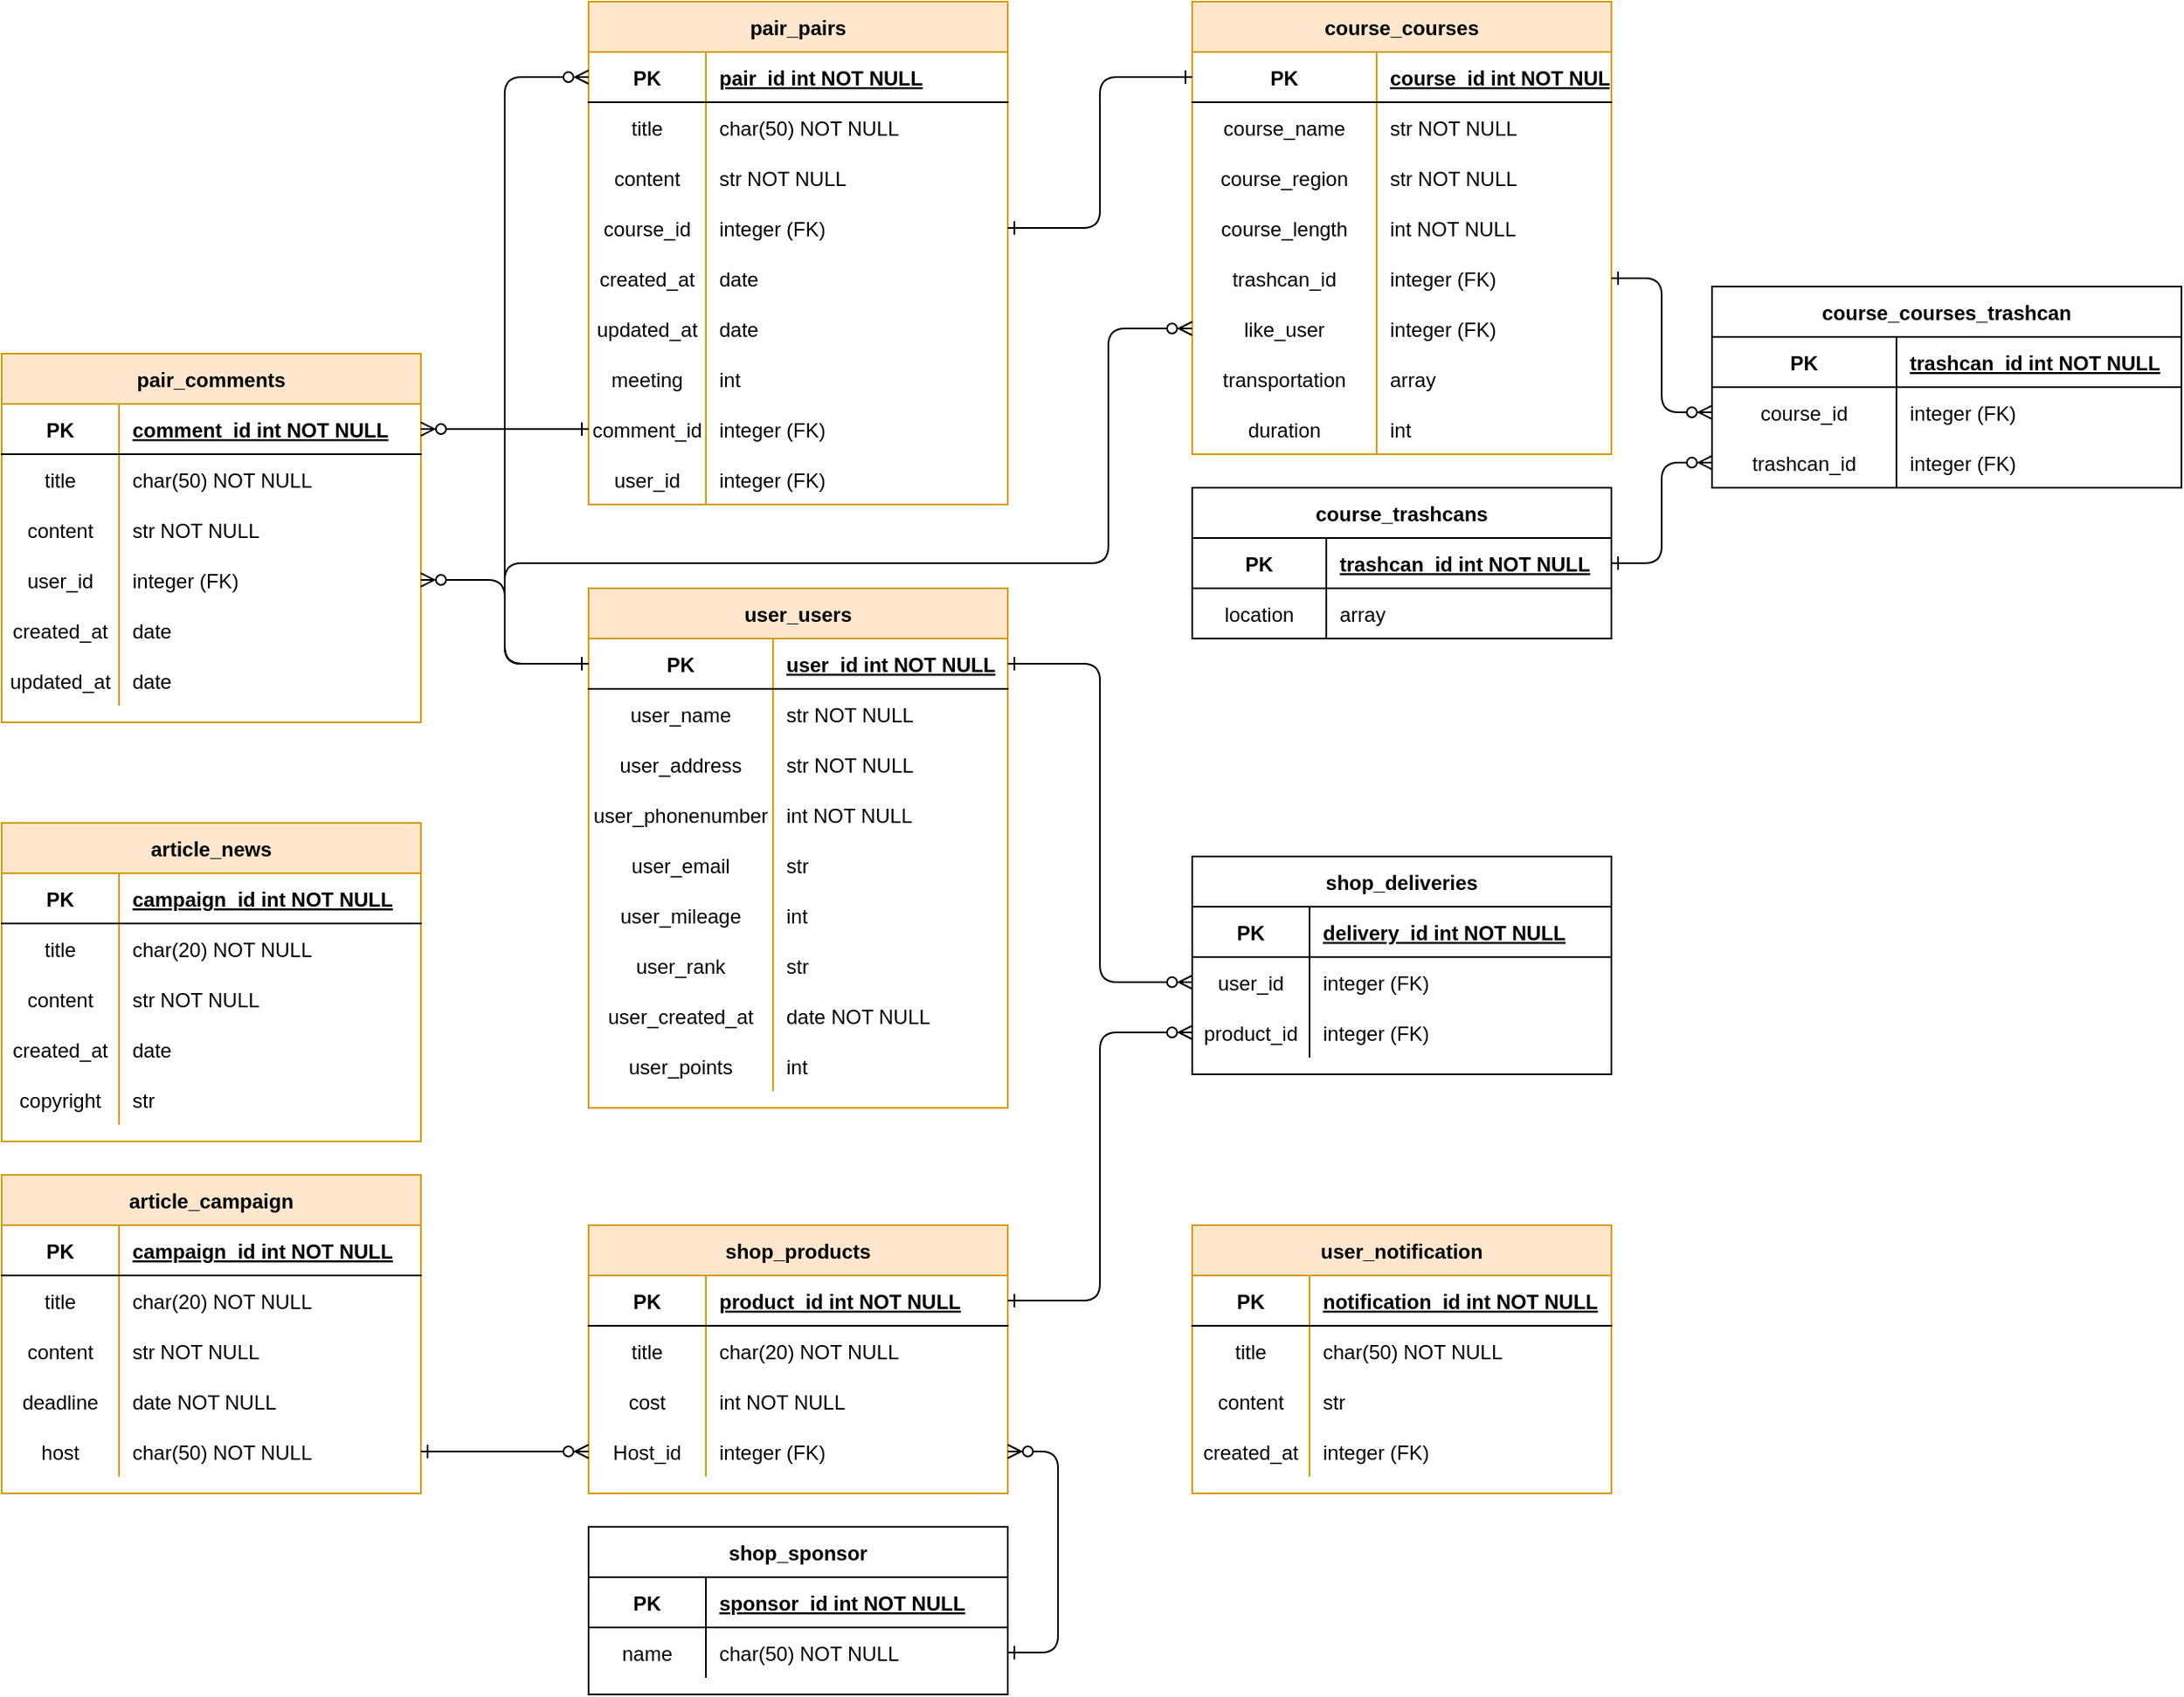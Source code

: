 <mxfile version="20.5.1" type="github">
  <diagram id="OpjmZYFEECx3OPf03LfB" name="Page-1">
    <mxGraphModel dx="1422" dy="762" grid="1" gridSize="10" guides="1" tooltips="1" connect="1" arrows="1" fold="1" page="1" pageScale="1" pageWidth="827" pageHeight="1169" math="0" shadow="0">
      <root>
        <mxCell id="0" />
        <mxCell id="1" parent="0" />
        <mxCell id="dArjcJ4S8G7eDoWM4hxV-1" value="course_courses" style="shape=table;startSize=30;container=1;collapsible=1;childLayout=tableLayout;fixedRows=1;rowLines=0;fontStyle=1;align=center;resizeLast=1;fillColor=#ffe6cc;strokeColor=#d79b00;" parent="1" vertex="1">
          <mxGeometry x="750" y="30" width="250" height="270" as="geometry" />
        </mxCell>
        <mxCell id="dArjcJ4S8G7eDoWM4hxV-2" value="" style="shape=partialRectangle;collapsible=0;dropTarget=0;pointerEvents=0;fillColor=none;points=[[0,0.5],[1,0.5]];portConstraint=eastwest;top=0;left=0;right=0;bottom=1;" parent="dArjcJ4S8G7eDoWM4hxV-1" vertex="1">
          <mxGeometry y="30" width="250" height="30" as="geometry" />
        </mxCell>
        <mxCell id="dArjcJ4S8G7eDoWM4hxV-3" value="PK" style="shape=partialRectangle;overflow=hidden;connectable=0;fillColor=none;top=0;left=0;bottom=0;right=0;fontStyle=1;" parent="dArjcJ4S8G7eDoWM4hxV-2" vertex="1">
          <mxGeometry width="110" height="30" as="geometry">
            <mxRectangle width="110" height="30" as="alternateBounds" />
          </mxGeometry>
        </mxCell>
        <mxCell id="dArjcJ4S8G7eDoWM4hxV-4" value="course_id int NOT NULL " style="shape=partialRectangle;overflow=hidden;connectable=0;fillColor=none;top=0;left=0;bottom=0;right=0;align=left;spacingLeft=6;fontStyle=5;" parent="dArjcJ4S8G7eDoWM4hxV-2" vertex="1">
          <mxGeometry x="110" width="140" height="30" as="geometry">
            <mxRectangle width="140" height="30" as="alternateBounds" />
          </mxGeometry>
        </mxCell>
        <mxCell id="dArjcJ4S8G7eDoWM4hxV-5" value="" style="shape=partialRectangle;collapsible=0;dropTarget=0;pointerEvents=0;fillColor=none;points=[[0,0.5],[1,0.5]];portConstraint=eastwest;top=0;left=0;right=0;bottom=0;" parent="dArjcJ4S8G7eDoWM4hxV-1" vertex="1">
          <mxGeometry y="60" width="250" height="30" as="geometry" />
        </mxCell>
        <mxCell id="dArjcJ4S8G7eDoWM4hxV-6" value="course_name" style="shape=partialRectangle;overflow=hidden;connectable=0;fillColor=none;top=0;left=0;bottom=0;right=0;" parent="dArjcJ4S8G7eDoWM4hxV-5" vertex="1">
          <mxGeometry width="110" height="30" as="geometry">
            <mxRectangle width="110" height="30" as="alternateBounds" />
          </mxGeometry>
        </mxCell>
        <mxCell id="dArjcJ4S8G7eDoWM4hxV-7" value="str NOT NULL" style="shape=partialRectangle;overflow=hidden;connectable=0;fillColor=none;top=0;left=0;bottom=0;right=0;align=left;spacingLeft=6;" parent="dArjcJ4S8G7eDoWM4hxV-5" vertex="1">
          <mxGeometry x="110" width="140" height="30" as="geometry">
            <mxRectangle width="140" height="30" as="alternateBounds" />
          </mxGeometry>
        </mxCell>
        <mxCell id="dArjcJ4S8G7eDoWM4hxV-8" value="" style="shape=partialRectangle;collapsible=0;dropTarget=0;pointerEvents=0;fillColor=none;points=[[0,0.5],[1,0.5]];portConstraint=eastwest;top=0;left=0;right=0;bottom=0;" parent="dArjcJ4S8G7eDoWM4hxV-1" vertex="1">
          <mxGeometry y="90" width="250" height="30" as="geometry" />
        </mxCell>
        <mxCell id="dArjcJ4S8G7eDoWM4hxV-9" value="course_region" style="shape=partialRectangle;overflow=hidden;connectable=0;fillColor=none;top=0;left=0;bottom=0;right=0;" parent="dArjcJ4S8G7eDoWM4hxV-8" vertex="1">
          <mxGeometry width="110" height="30" as="geometry">
            <mxRectangle width="110" height="30" as="alternateBounds" />
          </mxGeometry>
        </mxCell>
        <mxCell id="dArjcJ4S8G7eDoWM4hxV-10" value="str NOT NULL" style="shape=partialRectangle;overflow=hidden;connectable=0;fillColor=none;top=0;left=0;bottom=0;right=0;align=left;spacingLeft=6;" parent="dArjcJ4S8G7eDoWM4hxV-8" vertex="1">
          <mxGeometry x="110" width="140" height="30" as="geometry">
            <mxRectangle width="140" height="30" as="alternateBounds" />
          </mxGeometry>
        </mxCell>
        <mxCell id="dArjcJ4S8G7eDoWM4hxV-11" value="" style="shape=partialRectangle;collapsible=0;dropTarget=0;pointerEvents=0;fillColor=none;points=[[0,0.5],[1,0.5]];portConstraint=eastwest;top=0;left=0;right=0;bottom=0;" parent="dArjcJ4S8G7eDoWM4hxV-1" vertex="1">
          <mxGeometry y="120" width="250" height="30" as="geometry" />
        </mxCell>
        <mxCell id="dArjcJ4S8G7eDoWM4hxV-12" value="course_length" style="shape=partialRectangle;overflow=hidden;connectable=0;fillColor=none;top=0;left=0;bottom=0;right=0;" parent="dArjcJ4S8G7eDoWM4hxV-11" vertex="1">
          <mxGeometry width="110" height="30" as="geometry">
            <mxRectangle width="110" height="30" as="alternateBounds" />
          </mxGeometry>
        </mxCell>
        <mxCell id="dArjcJ4S8G7eDoWM4hxV-13" value="int NOT NULL" style="shape=partialRectangle;overflow=hidden;connectable=0;fillColor=none;top=0;left=0;bottom=0;right=0;align=left;spacingLeft=6;" parent="dArjcJ4S8G7eDoWM4hxV-11" vertex="1">
          <mxGeometry x="110" width="140" height="30" as="geometry">
            <mxRectangle width="140" height="30" as="alternateBounds" />
          </mxGeometry>
        </mxCell>
        <mxCell id="dArjcJ4S8G7eDoWM4hxV-14" value="" style="shape=partialRectangle;collapsible=0;dropTarget=0;pointerEvents=0;fillColor=none;points=[[0,0.5],[1,0.5]];portConstraint=eastwest;top=0;left=0;right=0;bottom=0;" parent="dArjcJ4S8G7eDoWM4hxV-1" vertex="1">
          <mxGeometry y="150" width="250" height="30" as="geometry" />
        </mxCell>
        <mxCell id="dArjcJ4S8G7eDoWM4hxV-15" value="trashcan_id" style="shape=partialRectangle;overflow=hidden;connectable=0;fillColor=none;top=0;left=0;bottom=0;right=0;" parent="dArjcJ4S8G7eDoWM4hxV-14" vertex="1">
          <mxGeometry width="110" height="30" as="geometry">
            <mxRectangle width="110" height="30" as="alternateBounds" />
          </mxGeometry>
        </mxCell>
        <mxCell id="dArjcJ4S8G7eDoWM4hxV-16" value="integer (FK)" style="shape=partialRectangle;overflow=hidden;connectable=0;fillColor=none;top=0;left=0;bottom=0;right=0;align=left;spacingLeft=6;" parent="dArjcJ4S8G7eDoWM4hxV-14" vertex="1">
          <mxGeometry x="110" width="140" height="30" as="geometry">
            <mxRectangle width="140" height="30" as="alternateBounds" />
          </mxGeometry>
        </mxCell>
        <mxCell id="dArjcJ4S8G7eDoWM4hxV-17" value="" style="shape=partialRectangle;collapsible=0;dropTarget=0;pointerEvents=0;fillColor=none;points=[[0,0.5],[1,0.5]];portConstraint=eastwest;top=0;left=0;right=0;bottom=0;" parent="dArjcJ4S8G7eDoWM4hxV-1" vertex="1">
          <mxGeometry y="180" width="250" height="30" as="geometry" />
        </mxCell>
        <mxCell id="dArjcJ4S8G7eDoWM4hxV-18" value="like_user" style="shape=partialRectangle;overflow=hidden;connectable=0;fillColor=none;top=0;left=0;bottom=0;right=0;" parent="dArjcJ4S8G7eDoWM4hxV-17" vertex="1">
          <mxGeometry width="110" height="30" as="geometry">
            <mxRectangle width="110" height="30" as="alternateBounds" />
          </mxGeometry>
        </mxCell>
        <mxCell id="dArjcJ4S8G7eDoWM4hxV-19" value="integer (FK)" style="shape=partialRectangle;overflow=hidden;connectable=0;fillColor=none;top=0;left=0;bottom=0;right=0;align=left;spacingLeft=6;" parent="dArjcJ4S8G7eDoWM4hxV-17" vertex="1">
          <mxGeometry x="110" width="140" height="30" as="geometry">
            <mxRectangle width="140" height="30" as="alternateBounds" />
          </mxGeometry>
        </mxCell>
        <mxCell id="oqXlqKFaG3CAQcPmAH83-1" value="" style="shape=partialRectangle;collapsible=0;dropTarget=0;pointerEvents=0;fillColor=none;points=[[0,0.5],[1,0.5]];portConstraint=eastwest;top=0;left=0;right=0;bottom=0;" parent="dArjcJ4S8G7eDoWM4hxV-1" vertex="1">
          <mxGeometry y="210" width="250" height="30" as="geometry" />
        </mxCell>
        <mxCell id="oqXlqKFaG3CAQcPmAH83-2" value="transportation" style="shape=partialRectangle;overflow=hidden;connectable=0;fillColor=none;top=0;left=0;bottom=0;right=0;" parent="oqXlqKFaG3CAQcPmAH83-1" vertex="1">
          <mxGeometry width="110" height="30" as="geometry">
            <mxRectangle width="110" height="30" as="alternateBounds" />
          </mxGeometry>
        </mxCell>
        <mxCell id="oqXlqKFaG3CAQcPmAH83-3" value="array" style="shape=partialRectangle;overflow=hidden;connectable=0;fillColor=none;top=0;left=0;bottom=0;right=0;align=left;spacingLeft=6;" parent="oqXlqKFaG3CAQcPmAH83-1" vertex="1">
          <mxGeometry x="110" width="140" height="30" as="geometry">
            <mxRectangle width="140" height="30" as="alternateBounds" />
          </mxGeometry>
        </mxCell>
        <mxCell id="oqXlqKFaG3CAQcPmAH83-7" value="" style="shape=partialRectangle;collapsible=0;dropTarget=0;pointerEvents=0;fillColor=none;points=[[0,0.5],[1,0.5]];portConstraint=eastwest;top=0;left=0;right=0;bottom=0;" parent="dArjcJ4S8G7eDoWM4hxV-1" vertex="1">
          <mxGeometry y="240" width="250" height="30" as="geometry" />
        </mxCell>
        <mxCell id="oqXlqKFaG3CAQcPmAH83-8" value="duration" style="shape=partialRectangle;overflow=hidden;connectable=0;fillColor=none;top=0;left=0;bottom=0;right=0;" parent="oqXlqKFaG3CAQcPmAH83-7" vertex="1">
          <mxGeometry width="110" height="30" as="geometry">
            <mxRectangle width="110" height="30" as="alternateBounds" />
          </mxGeometry>
        </mxCell>
        <mxCell id="oqXlqKFaG3CAQcPmAH83-9" value="int" style="shape=partialRectangle;overflow=hidden;connectable=0;fillColor=none;top=0;left=0;bottom=0;right=0;align=left;spacingLeft=6;" parent="oqXlqKFaG3CAQcPmAH83-7" vertex="1">
          <mxGeometry x="110" width="140" height="30" as="geometry">
            <mxRectangle width="140" height="30" as="alternateBounds" />
          </mxGeometry>
        </mxCell>
        <mxCell id="dArjcJ4S8G7eDoWM4hxV-20" value="shop_products" style="shape=table;startSize=30;container=1;collapsible=1;childLayout=tableLayout;fixedRows=1;rowLines=0;fontStyle=1;align=center;resizeLast=1;fillColor=#ffe6cc;strokeColor=#d79b00;" parent="1" vertex="1">
          <mxGeometry x="390" y="760" width="250" height="160" as="geometry">
            <mxRectangle x="770" y="120" width="100" height="30" as="alternateBounds" />
          </mxGeometry>
        </mxCell>
        <mxCell id="dArjcJ4S8G7eDoWM4hxV-21" value="" style="shape=partialRectangle;collapsible=0;dropTarget=0;pointerEvents=0;fillColor=none;points=[[0,0.5],[1,0.5]];portConstraint=eastwest;top=0;left=0;right=0;bottom=1;" parent="dArjcJ4S8G7eDoWM4hxV-20" vertex="1">
          <mxGeometry y="30" width="250" height="30" as="geometry" />
        </mxCell>
        <mxCell id="dArjcJ4S8G7eDoWM4hxV-22" value="PK" style="shape=partialRectangle;overflow=hidden;connectable=0;fillColor=none;top=0;left=0;bottom=0;right=0;fontStyle=1;" parent="dArjcJ4S8G7eDoWM4hxV-21" vertex="1">
          <mxGeometry width="70" height="30" as="geometry">
            <mxRectangle width="70" height="30" as="alternateBounds" />
          </mxGeometry>
        </mxCell>
        <mxCell id="dArjcJ4S8G7eDoWM4hxV-23" value="product_id int NOT NULL " style="shape=partialRectangle;overflow=hidden;connectable=0;fillColor=none;top=0;left=0;bottom=0;right=0;align=left;spacingLeft=6;fontStyle=5;" parent="dArjcJ4S8G7eDoWM4hxV-21" vertex="1">
          <mxGeometry x="70" width="180" height="30" as="geometry">
            <mxRectangle width="180" height="30" as="alternateBounds" />
          </mxGeometry>
        </mxCell>
        <mxCell id="dArjcJ4S8G7eDoWM4hxV-24" value="" style="shape=partialRectangle;collapsible=0;dropTarget=0;pointerEvents=0;fillColor=none;points=[[0,0.5],[1,0.5]];portConstraint=eastwest;top=0;left=0;right=0;bottom=0;" parent="dArjcJ4S8G7eDoWM4hxV-20" vertex="1">
          <mxGeometry y="60" width="250" height="30" as="geometry" />
        </mxCell>
        <mxCell id="dArjcJ4S8G7eDoWM4hxV-25" value="title" style="shape=partialRectangle;overflow=hidden;connectable=0;fillColor=none;top=0;left=0;bottom=0;right=0;" parent="dArjcJ4S8G7eDoWM4hxV-24" vertex="1">
          <mxGeometry width="70" height="30" as="geometry">
            <mxRectangle width="70" height="30" as="alternateBounds" />
          </mxGeometry>
        </mxCell>
        <mxCell id="dArjcJ4S8G7eDoWM4hxV-26" value="char(20) NOT NULL" style="shape=partialRectangle;overflow=hidden;connectable=0;fillColor=none;top=0;left=0;bottom=0;right=0;align=left;spacingLeft=6;" parent="dArjcJ4S8G7eDoWM4hxV-24" vertex="1">
          <mxGeometry x="70" width="180" height="30" as="geometry">
            <mxRectangle width="180" height="30" as="alternateBounds" />
          </mxGeometry>
        </mxCell>
        <mxCell id="dArjcJ4S8G7eDoWM4hxV-27" value="" style="shape=partialRectangle;collapsible=0;dropTarget=0;pointerEvents=0;fillColor=none;points=[[0,0.5],[1,0.5]];portConstraint=eastwest;top=0;left=0;right=0;bottom=0;" parent="dArjcJ4S8G7eDoWM4hxV-20" vertex="1">
          <mxGeometry y="90" width="250" height="30" as="geometry" />
        </mxCell>
        <mxCell id="dArjcJ4S8G7eDoWM4hxV-28" value="cost" style="shape=partialRectangle;overflow=hidden;connectable=0;fillColor=none;top=0;left=0;bottom=0;right=0;" parent="dArjcJ4S8G7eDoWM4hxV-27" vertex="1">
          <mxGeometry width="70" height="30" as="geometry">
            <mxRectangle width="70" height="30" as="alternateBounds" />
          </mxGeometry>
        </mxCell>
        <mxCell id="dArjcJ4S8G7eDoWM4hxV-29" value="int NOT NULL" style="shape=partialRectangle;overflow=hidden;connectable=0;fillColor=none;top=0;left=0;bottom=0;right=0;align=left;spacingLeft=6;" parent="dArjcJ4S8G7eDoWM4hxV-27" vertex="1">
          <mxGeometry x="70" width="180" height="30" as="geometry">
            <mxRectangle width="180" height="30" as="alternateBounds" />
          </mxGeometry>
        </mxCell>
        <mxCell id="dArjcJ4S8G7eDoWM4hxV-30" value="" style="shape=partialRectangle;collapsible=0;dropTarget=0;pointerEvents=0;fillColor=none;points=[[0,0.5],[1,0.5]];portConstraint=eastwest;top=0;left=0;right=0;bottom=0;" parent="dArjcJ4S8G7eDoWM4hxV-20" vertex="1">
          <mxGeometry y="120" width="250" height="30" as="geometry" />
        </mxCell>
        <mxCell id="dArjcJ4S8G7eDoWM4hxV-31" value="Host_id" style="shape=partialRectangle;overflow=hidden;connectable=0;fillColor=none;top=0;left=0;bottom=0;right=0;" parent="dArjcJ4S8G7eDoWM4hxV-30" vertex="1">
          <mxGeometry width="70" height="30" as="geometry">
            <mxRectangle width="70" height="30" as="alternateBounds" />
          </mxGeometry>
        </mxCell>
        <mxCell id="dArjcJ4S8G7eDoWM4hxV-32" value="integer (FK)" style="shape=partialRectangle;overflow=hidden;connectable=0;fillColor=none;top=0;left=0;bottom=0;right=0;align=left;spacingLeft=6;" parent="dArjcJ4S8G7eDoWM4hxV-30" vertex="1">
          <mxGeometry x="70" width="180" height="30" as="geometry">
            <mxRectangle width="180" height="30" as="alternateBounds" />
          </mxGeometry>
        </mxCell>
        <mxCell id="dArjcJ4S8G7eDoWM4hxV-33" value="user_users" style="shape=table;startSize=30;container=1;collapsible=1;childLayout=tableLayout;fixedRows=1;rowLines=0;fontStyle=1;align=center;resizeLast=1;fillColor=#ffe6cc;strokeColor=#d79b00;" parent="1" vertex="1">
          <mxGeometry x="390" y="380" width="250" height="310" as="geometry" />
        </mxCell>
        <mxCell id="dArjcJ4S8G7eDoWM4hxV-34" value="" style="shape=partialRectangle;collapsible=0;dropTarget=0;pointerEvents=0;fillColor=none;points=[[0,0.5],[1,0.5]];portConstraint=eastwest;top=0;left=0;right=0;bottom=1;" parent="dArjcJ4S8G7eDoWM4hxV-33" vertex="1">
          <mxGeometry y="30" width="250" height="30" as="geometry" />
        </mxCell>
        <mxCell id="dArjcJ4S8G7eDoWM4hxV-35" value="PK" style="shape=partialRectangle;overflow=hidden;connectable=0;fillColor=none;top=0;left=0;bottom=0;right=0;fontStyle=1;" parent="dArjcJ4S8G7eDoWM4hxV-34" vertex="1">
          <mxGeometry width="110" height="30" as="geometry">
            <mxRectangle width="110" height="30" as="alternateBounds" />
          </mxGeometry>
        </mxCell>
        <mxCell id="dArjcJ4S8G7eDoWM4hxV-36" value="user_id int NOT NULL " style="shape=partialRectangle;overflow=hidden;connectable=0;fillColor=none;top=0;left=0;bottom=0;right=0;align=left;spacingLeft=6;fontStyle=5;" parent="dArjcJ4S8G7eDoWM4hxV-34" vertex="1">
          <mxGeometry x="110" width="140" height="30" as="geometry">
            <mxRectangle width="140" height="30" as="alternateBounds" />
          </mxGeometry>
        </mxCell>
        <mxCell id="dArjcJ4S8G7eDoWM4hxV-37" value="" style="shape=partialRectangle;collapsible=0;dropTarget=0;pointerEvents=0;fillColor=none;points=[[0,0.5],[1,0.5]];portConstraint=eastwest;top=0;left=0;right=0;bottom=0;" parent="dArjcJ4S8G7eDoWM4hxV-33" vertex="1">
          <mxGeometry y="60" width="250" height="30" as="geometry" />
        </mxCell>
        <mxCell id="dArjcJ4S8G7eDoWM4hxV-38" value="user_name" style="shape=partialRectangle;overflow=hidden;connectable=0;fillColor=none;top=0;left=0;bottom=0;right=0;" parent="dArjcJ4S8G7eDoWM4hxV-37" vertex="1">
          <mxGeometry width="110" height="30" as="geometry">
            <mxRectangle width="110" height="30" as="alternateBounds" />
          </mxGeometry>
        </mxCell>
        <mxCell id="dArjcJ4S8G7eDoWM4hxV-39" value="str NOT NULL" style="shape=partialRectangle;overflow=hidden;connectable=0;fillColor=none;top=0;left=0;bottom=0;right=0;align=left;spacingLeft=6;" parent="dArjcJ4S8G7eDoWM4hxV-37" vertex="1">
          <mxGeometry x="110" width="140" height="30" as="geometry">
            <mxRectangle width="140" height="30" as="alternateBounds" />
          </mxGeometry>
        </mxCell>
        <mxCell id="dArjcJ4S8G7eDoWM4hxV-40" value="" style="shape=partialRectangle;collapsible=0;dropTarget=0;pointerEvents=0;fillColor=none;points=[[0,0.5],[1,0.5]];portConstraint=eastwest;top=0;left=0;right=0;bottom=0;" parent="dArjcJ4S8G7eDoWM4hxV-33" vertex="1">
          <mxGeometry y="90" width="250" height="30" as="geometry" />
        </mxCell>
        <mxCell id="dArjcJ4S8G7eDoWM4hxV-41" value="user_address" style="shape=partialRectangle;overflow=hidden;connectable=0;fillColor=none;top=0;left=0;bottom=0;right=0;" parent="dArjcJ4S8G7eDoWM4hxV-40" vertex="1">
          <mxGeometry width="110" height="30" as="geometry">
            <mxRectangle width="110" height="30" as="alternateBounds" />
          </mxGeometry>
        </mxCell>
        <mxCell id="dArjcJ4S8G7eDoWM4hxV-42" value="str NOT NULL" style="shape=partialRectangle;overflow=hidden;connectable=0;fillColor=none;top=0;left=0;bottom=0;right=0;align=left;spacingLeft=6;" parent="dArjcJ4S8G7eDoWM4hxV-40" vertex="1">
          <mxGeometry x="110" width="140" height="30" as="geometry">
            <mxRectangle width="140" height="30" as="alternateBounds" />
          </mxGeometry>
        </mxCell>
        <mxCell id="dArjcJ4S8G7eDoWM4hxV-43" value="" style="shape=partialRectangle;collapsible=0;dropTarget=0;pointerEvents=0;fillColor=none;points=[[0,0.5],[1,0.5]];portConstraint=eastwest;top=0;left=0;right=0;bottom=0;" parent="dArjcJ4S8G7eDoWM4hxV-33" vertex="1">
          <mxGeometry y="120" width="250" height="30" as="geometry" />
        </mxCell>
        <mxCell id="dArjcJ4S8G7eDoWM4hxV-44" value="user_phonenumber" style="shape=partialRectangle;overflow=hidden;connectable=0;fillColor=none;top=0;left=0;bottom=0;right=0;" parent="dArjcJ4S8G7eDoWM4hxV-43" vertex="1">
          <mxGeometry width="110" height="30" as="geometry">
            <mxRectangle width="110" height="30" as="alternateBounds" />
          </mxGeometry>
        </mxCell>
        <mxCell id="dArjcJ4S8G7eDoWM4hxV-45" value="int NOT NULL" style="shape=partialRectangle;overflow=hidden;connectable=0;fillColor=none;top=0;left=0;bottom=0;right=0;align=left;spacingLeft=6;" parent="dArjcJ4S8G7eDoWM4hxV-43" vertex="1">
          <mxGeometry x="110" width="140" height="30" as="geometry">
            <mxRectangle width="140" height="30" as="alternateBounds" />
          </mxGeometry>
        </mxCell>
        <mxCell id="dArjcJ4S8G7eDoWM4hxV-46" value="" style="shape=partialRectangle;collapsible=0;dropTarget=0;pointerEvents=0;fillColor=none;points=[[0,0.5],[1,0.5]];portConstraint=eastwest;top=0;left=0;right=0;bottom=0;" parent="dArjcJ4S8G7eDoWM4hxV-33" vertex="1">
          <mxGeometry y="150" width="250" height="30" as="geometry" />
        </mxCell>
        <mxCell id="dArjcJ4S8G7eDoWM4hxV-47" value="user_email" style="shape=partialRectangle;overflow=hidden;connectable=0;fillColor=none;top=0;left=0;bottom=0;right=0;" parent="dArjcJ4S8G7eDoWM4hxV-46" vertex="1">
          <mxGeometry width="110" height="30" as="geometry">
            <mxRectangle width="110" height="30" as="alternateBounds" />
          </mxGeometry>
        </mxCell>
        <mxCell id="dArjcJ4S8G7eDoWM4hxV-48" value="str" style="shape=partialRectangle;overflow=hidden;connectable=0;fillColor=none;top=0;left=0;bottom=0;right=0;align=left;spacingLeft=6;" parent="dArjcJ4S8G7eDoWM4hxV-46" vertex="1">
          <mxGeometry x="110" width="140" height="30" as="geometry">
            <mxRectangle width="140" height="30" as="alternateBounds" />
          </mxGeometry>
        </mxCell>
        <mxCell id="dArjcJ4S8G7eDoWM4hxV-49" value="" style="shape=partialRectangle;collapsible=0;dropTarget=0;pointerEvents=0;fillColor=none;points=[[0,0.5],[1,0.5]];portConstraint=eastwest;top=0;left=0;right=0;bottom=0;" parent="dArjcJ4S8G7eDoWM4hxV-33" vertex="1">
          <mxGeometry y="180" width="250" height="30" as="geometry" />
        </mxCell>
        <mxCell id="dArjcJ4S8G7eDoWM4hxV-50" value="user_mileage" style="shape=partialRectangle;overflow=hidden;connectable=0;fillColor=none;top=0;left=0;bottom=0;right=0;" parent="dArjcJ4S8G7eDoWM4hxV-49" vertex="1">
          <mxGeometry width="110" height="30" as="geometry">
            <mxRectangle width="110" height="30" as="alternateBounds" />
          </mxGeometry>
        </mxCell>
        <mxCell id="dArjcJ4S8G7eDoWM4hxV-51" value="int" style="shape=partialRectangle;overflow=hidden;connectable=0;fillColor=none;top=0;left=0;bottom=0;right=0;align=left;spacingLeft=6;" parent="dArjcJ4S8G7eDoWM4hxV-49" vertex="1">
          <mxGeometry x="110" width="140" height="30" as="geometry">
            <mxRectangle width="140" height="30" as="alternateBounds" />
          </mxGeometry>
        </mxCell>
        <mxCell id="dArjcJ4S8G7eDoWM4hxV-52" value="" style="shape=partialRectangle;collapsible=0;dropTarget=0;pointerEvents=0;fillColor=none;points=[[0,0.5],[1,0.5]];portConstraint=eastwest;top=0;left=0;right=0;bottom=0;" parent="dArjcJ4S8G7eDoWM4hxV-33" vertex="1">
          <mxGeometry y="210" width="250" height="30" as="geometry" />
        </mxCell>
        <mxCell id="dArjcJ4S8G7eDoWM4hxV-53" value="user_rank" style="shape=partialRectangle;overflow=hidden;connectable=0;fillColor=none;top=0;left=0;bottom=0;right=0;" parent="dArjcJ4S8G7eDoWM4hxV-52" vertex="1">
          <mxGeometry width="110" height="30" as="geometry">
            <mxRectangle width="110" height="30" as="alternateBounds" />
          </mxGeometry>
        </mxCell>
        <mxCell id="dArjcJ4S8G7eDoWM4hxV-54" value="str" style="shape=partialRectangle;overflow=hidden;connectable=0;fillColor=none;top=0;left=0;bottom=0;right=0;align=left;spacingLeft=6;" parent="dArjcJ4S8G7eDoWM4hxV-52" vertex="1">
          <mxGeometry x="110" width="140" height="30" as="geometry">
            <mxRectangle width="140" height="30" as="alternateBounds" />
          </mxGeometry>
        </mxCell>
        <mxCell id="dArjcJ4S8G7eDoWM4hxV-55" value="" style="shape=partialRectangle;collapsible=0;dropTarget=0;pointerEvents=0;fillColor=none;points=[[0,0.5],[1,0.5]];portConstraint=eastwest;top=0;left=0;right=0;bottom=0;" parent="dArjcJ4S8G7eDoWM4hxV-33" vertex="1">
          <mxGeometry y="240" width="250" height="30" as="geometry" />
        </mxCell>
        <mxCell id="dArjcJ4S8G7eDoWM4hxV-56" value="user_created_at" style="shape=partialRectangle;overflow=hidden;connectable=0;fillColor=none;top=0;left=0;bottom=0;right=0;" parent="dArjcJ4S8G7eDoWM4hxV-55" vertex="1">
          <mxGeometry width="110" height="30" as="geometry">
            <mxRectangle width="110" height="30" as="alternateBounds" />
          </mxGeometry>
        </mxCell>
        <mxCell id="dArjcJ4S8G7eDoWM4hxV-57" value="date NOT NULL" style="shape=partialRectangle;overflow=hidden;connectable=0;fillColor=none;top=0;left=0;bottom=0;right=0;align=left;spacingLeft=6;" parent="dArjcJ4S8G7eDoWM4hxV-55" vertex="1">
          <mxGeometry x="110" width="140" height="30" as="geometry">
            <mxRectangle width="140" height="30" as="alternateBounds" />
          </mxGeometry>
        </mxCell>
        <mxCell id="vQocZT6mSNqlMCVM43oT-7" value="" style="shape=partialRectangle;collapsible=0;dropTarget=0;pointerEvents=0;fillColor=none;points=[[0,0.5],[1,0.5]];portConstraint=eastwest;top=0;left=0;right=0;bottom=0;" vertex="1" parent="dArjcJ4S8G7eDoWM4hxV-33">
          <mxGeometry y="270" width="250" height="30" as="geometry" />
        </mxCell>
        <mxCell id="vQocZT6mSNqlMCVM43oT-8" value="user_points" style="shape=partialRectangle;overflow=hidden;connectable=0;fillColor=none;top=0;left=0;bottom=0;right=0;" vertex="1" parent="vQocZT6mSNqlMCVM43oT-7">
          <mxGeometry width="110" height="30" as="geometry">
            <mxRectangle width="110" height="30" as="alternateBounds" />
          </mxGeometry>
        </mxCell>
        <mxCell id="vQocZT6mSNqlMCVM43oT-9" value="int" style="shape=partialRectangle;overflow=hidden;connectable=0;fillColor=none;top=0;left=0;bottom=0;right=0;align=left;spacingLeft=6;" vertex="1" parent="vQocZT6mSNqlMCVM43oT-7">
          <mxGeometry x="110" width="140" height="30" as="geometry">
            <mxRectangle width="140" height="30" as="alternateBounds" />
          </mxGeometry>
        </mxCell>
        <mxCell id="dArjcJ4S8G7eDoWM4hxV-58" value="pair_pairs" style="shape=table;startSize=30;container=1;collapsible=1;childLayout=tableLayout;fixedRows=1;rowLines=0;fontStyle=1;align=center;resizeLast=1;fillColor=#ffe6cc;strokeColor=#d79b00;" parent="1" vertex="1">
          <mxGeometry x="390" y="30" width="250" height="300" as="geometry">
            <mxRectangle x="770" y="120" width="100" height="30" as="alternateBounds" />
          </mxGeometry>
        </mxCell>
        <mxCell id="dArjcJ4S8G7eDoWM4hxV-59" value="" style="shape=partialRectangle;collapsible=0;dropTarget=0;pointerEvents=0;fillColor=none;points=[[0,0.5],[1,0.5]];portConstraint=eastwest;top=0;left=0;right=0;bottom=1;" parent="dArjcJ4S8G7eDoWM4hxV-58" vertex="1">
          <mxGeometry y="30" width="250" height="30" as="geometry" />
        </mxCell>
        <mxCell id="dArjcJ4S8G7eDoWM4hxV-60" value="PK" style="shape=partialRectangle;overflow=hidden;connectable=0;fillColor=none;top=0;left=0;bottom=0;right=0;fontStyle=1;" parent="dArjcJ4S8G7eDoWM4hxV-59" vertex="1">
          <mxGeometry width="70" height="30" as="geometry">
            <mxRectangle width="70" height="30" as="alternateBounds" />
          </mxGeometry>
        </mxCell>
        <mxCell id="dArjcJ4S8G7eDoWM4hxV-61" value="pair_id int NOT NULL " style="shape=partialRectangle;overflow=hidden;connectable=0;fillColor=none;top=0;left=0;bottom=0;right=0;align=left;spacingLeft=6;fontStyle=5;" parent="dArjcJ4S8G7eDoWM4hxV-59" vertex="1">
          <mxGeometry x="70" width="180" height="30" as="geometry">
            <mxRectangle width="180" height="30" as="alternateBounds" />
          </mxGeometry>
        </mxCell>
        <mxCell id="dArjcJ4S8G7eDoWM4hxV-62" value="" style="shape=partialRectangle;collapsible=0;dropTarget=0;pointerEvents=0;fillColor=none;points=[[0,0.5],[1,0.5]];portConstraint=eastwest;top=0;left=0;right=0;bottom=0;" parent="dArjcJ4S8G7eDoWM4hxV-58" vertex="1">
          <mxGeometry y="60" width="250" height="30" as="geometry" />
        </mxCell>
        <mxCell id="dArjcJ4S8G7eDoWM4hxV-63" value="title" style="shape=partialRectangle;overflow=hidden;connectable=0;fillColor=none;top=0;left=0;bottom=0;right=0;" parent="dArjcJ4S8G7eDoWM4hxV-62" vertex="1">
          <mxGeometry width="70" height="30" as="geometry">
            <mxRectangle width="70" height="30" as="alternateBounds" />
          </mxGeometry>
        </mxCell>
        <mxCell id="dArjcJ4S8G7eDoWM4hxV-64" value="char(50) NOT NULL" style="shape=partialRectangle;overflow=hidden;connectable=0;fillColor=none;top=0;left=0;bottom=0;right=0;align=left;spacingLeft=6;" parent="dArjcJ4S8G7eDoWM4hxV-62" vertex="1">
          <mxGeometry x="70" width="180" height="30" as="geometry">
            <mxRectangle width="180" height="30" as="alternateBounds" />
          </mxGeometry>
        </mxCell>
        <mxCell id="dArjcJ4S8G7eDoWM4hxV-65" value="" style="shape=partialRectangle;collapsible=0;dropTarget=0;pointerEvents=0;fillColor=none;points=[[0,0.5],[1,0.5]];portConstraint=eastwest;top=0;left=0;right=0;bottom=0;" parent="dArjcJ4S8G7eDoWM4hxV-58" vertex="1">
          <mxGeometry y="90" width="250" height="30" as="geometry" />
        </mxCell>
        <mxCell id="dArjcJ4S8G7eDoWM4hxV-66" value="content" style="shape=partialRectangle;overflow=hidden;connectable=0;fillColor=none;top=0;left=0;bottom=0;right=0;" parent="dArjcJ4S8G7eDoWM4hxV-65" vertex="1">
          <mxGeometry width="70" height="30" as="geometry">
            <mxRectangle width="70" height="30" as="alternateBounds" />
          </mxGeometry>
        </mxCell>
        <mxCell id="dArjcJ4S8G7eDoWM4hxV-67" value="str NOT NULL" style="shape=partialRectangle;overflow=hidden;connectable=0;fillColor=none;top=0;left=0;bottom=0;right=0;align=left;spacingLeft=6;" parent="dArjcJ4S8G7eDoWM4hxV-65" vertex="1">
          <mxGeometry x="70" width="180" height="30" as="geometry">
            <mxRectangle width="180" height="30" as="alternateBounds" />
          </mxGeometry>
        </mxCell>
        <mxCell id="dArjcJ4S8G7eDoWM4hxV-74" value="" style="shape=partialRectangle;collapsible=0;dropTarget=0;pointerEvents=0;fillColor=none;points=[[0,0.5],[1,0.5]];portConstraint=eastwest;top=0;left=0;right=0;bottom=0;" parent="dArjcJ4S8G7eDoWM4hxV-58" vertex="1">
          <mxGeometry y="120" width="250" height="30" as="geometry" />
        </mxCell>
        <mxCell id="dArjcJ4S8G7eDoWM4hxV-75" value="course_id" style="shape=partialRectangle;overflow=hidden;connectable=0;fillColor=none;top=0;left=0;bottom=0;right=0;" parent="dArjcJ4S8G7eDoWM4hxV-74" vertex="1">
          <mxGeometry width="70" height="30" as="geometry">
            <mxRectangle width="70" height="30" as="alternateBounds" />
          </mxGeometry>
        </mxCell>
        <mxCell id="dArjcJ4S8G7eDoWM4hxV-76" value="integer (FK)" style="shape=partialRectangle;overflow=hidden;connectable=0;fillColor=none;top=0;left=0;bottom=0;right=0;align=left;spacingLeft=6;" parent="dArjcJ4S8G7eDoWM4hxV-74" vertex="1">
          <mxGeometry x="70" width="180" height="30" as="geometry">
            <mxRectangle width="180" height="30" as="alternateBounds" />
          </mxGeometry>
        </mxCell>
        <mxCell id="dArjcJ4S8G7eDoWM4hxV-71" value="" style="shape=partialRectangle;collapsible=0;dropTarget=0;pointerEvents=0;fillColor=none;points=[[0,0.5],[1,0.5]];portConstraint=eastwest;top=0;left=0;right=0;bottom=0;" parent="dArjcJ4S8G7eDoWM4hxV-58" vertex="1">
          <mxGeometry y="150" width="250" height="30" as="geometry" />
        </mxCell>
        <mxCell id="dArjcJ4S8G7eDoWM4hxV-72" value="created_at" style="shape=partialRectangle;overflow=hidden;connectable=0;fillColor=none;top=0;left=0;bottom=0;right=0;" parent="dArjcJ4S8G7eDoWM4hxV-71" vertex="1">
          <mxGeometry width="70" height="30" as="geometry">
            <mxRectangle width="70" height="30" as="alternateBounds" />
          </mxGeometry>
        </mxCell>
        <mxCell id="dArjcJ4S8G7eDoWM4hxV-73" value="date" style="shape=partialRectangle;overflow=hidden;connectable=0;fillColor=none;top=0;left=0;bottom=0;right=0;align=left;spacingLeft=6;" parent="dArjcJ4S8G7eDoWM4hxV-71" vertex="1">
          <mxGeometry x="70" width="180" height="30" as="geometry">
            <mxRectangle width="180" height="30" as="alternateBounds" />
          </mxGeometry>
        </mxCell>
        <mxCell id="dArjcJ4S8G7eDoWM4hxV-161" value="" style="shape=partialRectangle;collapsible=0;dropTarget=0;pointerEvents=0;fillColor=none;points=[[0,0.5],[1,0.5]];portConstraint=eastwest;top=0;left=0;right=0;bottom=0;" parent="dArjcJ4S8G7eDoWM4hxV-58" vertex="1">
          <mxGeometry y="180" width="250" height="30" as="geometry" />
        </mxCell>
        <mxCell id="dArjcJ4S8G7eDoWM4hxV-162" value="updated_at" style="shape=partialRectangle;overflow=hidden;connectable=0;fillColor=none;top=0;left=0;bottom=0;right=0;" parent="dArjcJ4S8G7eDoWM4hxV-161" vertex="1">
          <mxGeometry width="70" height="30" as="geometry">
            <mxRectangle width="70" height="30" as="alternateBounds" />
          </mxGeometry>
        </mxCell>
        <mxCell id="dArjcJ4S8G7eDoWM4hxV-163" value="date" style="shape=partialRectangle;overflow=hidden;connectable=0;fillColor=none;top=0;left=0;bottom=0;right=0;align=left;spacingLeft=6;" parent="dArjcJ4S8G7eDoWM4hxV-161" vertex="1">
          <mxGeometry x="70" width="180" height="30" as="geometry">
            <mxRectangle width="180" height="30" as="alternateBounds" />
          </mxGeometry>
        </mxCell>
        <mxCell id="vQocZT6mSNqlMCVM43oT-10" value="" style="shape=partialRectangle;collapsible=0;dropTarget=0;pointerEvents=0;fillColor=none;points=[[0,0.5],[1,0.5]];portConstraint=eastwest;top=0;left=0;right=0;bottom=0;" vertex="1" parent="dArjcJ4S8G7eDoWM4hxV-58">
          <mxGeometry y="210" width="250" height="30" as="geometry" />
        </mxCell>
        <mxCell id="vQocZT6mSNqlMCVM43oT-11" value="meeting" style="shape=partialRectangle;overflow=hidden;connectable=0;fillColor=none;top=0;left=0;bottom=0;right=0;" vertex="1" parent="vQocZT6mSNqlMCVM43oT-10">
          <mxGeometry width="70" height="30" as="geometry">
            <mxRectangle width="70" height="30" as="alternateBounds" />
          </mxGeometry>
        </mxCell>
        <mxCell id="vQocZT6mSNqlMCVM43oT-12" value="int" style="shape=partialRectangle;overflow=hidden;connectable=0;fillColor=none;top=0;left=0;bottom=0;right=0;align=left;spacingLeft=6;" vertex="1" parent="vQocZT6mSNqlMCVM43oT-10">
          <mxGeometry x="70" width="180" height="30" as="geometry">
            <mxRectangle width="180" height="30" as="alternateBounds" />
          </mxGeometry>
        </mxCell>
        <mxCell id="vQocZT6mSNqlMCVM43oT-13" value="" style="shape=partialRectangle;collapsible=0;dropTarget=0;pointerEvents=0;fillColor=none;points=[[0,0.5],[1,0.5]];portConstraint=eastwest;top=0;left=0;right=0;bottom=0;" vertex="1" parent="dArjcJ4S8G7eDoWM4hxV-58">
          <mxGeometry y="240" width="250" height="30" as="geometry" />
        </mxCell>
        <mxCell id="vQocZT6mSNqlMCVM43oT-14" value="comment_id" style="shape=partialRectangle;overflow=hidden;connectable=0;fillColor=none;top=0;left=0;bottom=0;right=0;" vertex="1" parent="vQocZT6mSNqlMCVM43oT-13">
          <mxGeometry width="70" height="30" as="geometry">
            <mxRectangle width="70" height="30" as="alternateBounds" />
          </mxGeometry>
        </mxCell>
        <mxCell id="vQocZT6mSNqlMCVM43oT-15" value="integer (FK)" style="shape=partialRectangle;overflow=hidden;connectable=0;fillColor=none;top=0;left=0;bottom=0;right=0;align=left;spacingLeft=6;" vertex="1" parent="vQocZT6mSNqlMCVM43oT-13">
          <mxGeometry x="70" width="180" height="30" as="geometry">
            <mxRectangle width="180" height="30" as="alternateBounds" />
          </mxGeometry>
        </mxCell>
        <mxCell id="dArjcJ4S8G7eDoWM4hxV-68" value="" style="shape=partialRectangle;collapsible=0;dropTarget=0;pointerEvents=0;fillColor=none;points=[[0,0.5],[1,0.5]];portConstraint=eastwest;top=0;left=0;right=0;bottom=0;" parent="dArjcJ4S8G7eDoWM4hxV-58" vertex="1">
          <mxGeometry y="270" width="250" height="30" as="geometry" />
        </mxCell>
        <mxCell id="dArjcJ4S8G7eDoWM4hxV-69" value="user_id" style="shape=partialRectangle;overflow=hidden;connectable=0;fillColor=none;top=0;left=0;bottom=0;right=0;" parent="dArjcJ4S8G7eDoWM4hxV-68" vertex="1">
          <mxGeometry width="70" height="30" as="geometry">
            <mxRectangle width="70" height="30" as="alternateBounds" />
          </mxGeometry>
        </mxCell>
        <mxCell id="dArjcJ4S8G7eDoWM4hxV-70" value="integer (FK)" style="shape=partialRectangle;overflow=hidden;connectable=0;fillColor=none;top=0;left=0;bottom=0;right=0;align=left;spacingLeft=6;" parent="dArjcJ4S8G7eDoWM4hxV-68" vertex="1">
          <mxGeometry x="70" width="180" height="30" as="geometry">
            <mxRectangle width="180" height="30" as="alternateBounds" />
          </mxGeometry>
        </mxCell>
        <mxCell id="dArjcJ4S8G7eDoWM4hxV-79" value="article_campaign" style="shape=table;startSize=30;container=1;collapsible=1;childLayout=tableLayout;fixedRows=1;rowLines=0;fontStyle=1;align=center;resizeLast=1;fillColor=#ffe6cc;strokeColor=#d79b00;" parent="1" vertex="1">
          <mxGeometry x="40" y="730" width="250" height="190" as="geometry">
            <mxRectangle x="770" y="120" width="100" height="30" as="alternateBounds" />
          </mxGeometry>
        </mxCell>
        <mxCell id="dArjcJ4S8G7eDoWM4hxV-80" value="" style="shape=partialRectangle;collapsible=0;dropTarget=0;pointerEvents=0;fillColor=none;points=[[0,0.5],[1,0.5]];portConstraint=eastwest;top=0;left=0;right=0;bottom=1;" parent="dArjcJ4S8G7eDoWM4hxV-79" vertex="1">
          <mxGeometry y="30" width="250" height="30" as="geometry" />
        </mxCell>
        <mxCell id="dArjcJ4S8G7eDoWM4hxV-81" value="PK" style="shape=partialRectangle;overflow=hidden;connectable=0;fillColor=none;top=0;left=0;bottom=0;right=0;fontStyle=1;" parent="dArjcJ4S8G7eDoWM4hxV-80" vertex="1">
          <mxGeometry width="70" height="30" as="geometry">
            <mxRectangle width="70" height="30" as="alternateBounds" />
          </mxGeometry>
        </mxCell>
        <mxCell id="dArjcJ4S8G7eDoWM4hxV-82" value="campaign_id int NOT NULL " style="shape=partialRectangle;overflow=hidden;connectable=0;fillColor=none;top=0;left=0;bottom=0;right=0;align=left;spacingLeft=6;fontStyle=5;" parent="dArjcJ4S8G7eDoWM4hxV-80" vertex="1">
          <mxGeometry x="70" width="180" height="30" as="geometry">
            <mxRectangle width="180" height="30" as="alternateBounds" />
          </mxGeometry>
        </mxCell>
        <mxCell id="dArjcJ4S8G7eDoWM4hxV-83" value="" style="shape=partialRectangle;collapsible=0;dropTarget=0;pointerEvents=0;fillColor=none;points=[[0,0.5],[1,0.5]];portConstraint=eastwest;top=0;left=0;right=0;bottom=0;" parent="dArjcJ4S8G7eDoWM4hxV-79" vertex="1">
          <mxGeometry y="60" width="250" height="30" as="geometry" />
        </mxCell>
        <mxCell id="dArjcJ4S8G7eDoWM4hxV-84" value="title" style="shape=partialRectangle;overflow=hidden;connectable=0;fillColor=none;top=0;left=0;bottom=0;right=0;" parent="dArjcJ4S8G7eDoWM4hxV-83" vertex="1">
          <mxGeometry width="70" height="30" as="geometry">
            <mxRectangle width="70" height="30" as="alternateBounds" />
          </mxGeometry>
        </mxCell>
        <mxCell id="dArjcJ4S8G7eDoWM4hxV-85" value="char(20) NOT NULL" style="shape=partialRectangle;overflow=hidden;connectable=0;fillColor=none;top=0;left=0;bottom=0;right=0;align=left;spacingLeft=6;" parent="dArjcJ4S8G7eDoWM4hxV-83" vertex="1">
          <mxGeometry x="70" width="180" height="30" as="geometry">
            <mxRectangle width="180" height="30" as="alternateBounds" />
          </mxGeometry>
        </mxCell>
        <mxCell id="dArjcJ4S8G7eDoWM4hxV-86" value="" style="shape=partialRectangle;collapsible=0;dropTarget=0;pointerEvents=0;fillColor=none;points=[[0,0.5],[1,0.5]];portConstraint=eastwest;top=0;left=0;right=0;bottom=0;" parent="dArjcJ4S8G7eDoWM4hxV-79" vertex="1">
          <mxGeometry y="90" width="250" height="30" as="geometry" />
        </mxCell>
        <mxCell id="dArjcJ4S8G7eDoWM4hxV-87" value="content" style="shape=partialRectangle;overflow=hidden;connectable=0;fillColor=none;top=0;left=0;bottom=0;right=0;" parent="dArjcJ4S8G7eDoWM4hxV-86" vertex="1">
          <mxGeometry width="70" height="30" as="geometry">
            <mxRectangle width="70" height="30" as="alternateBounds" />
          </mxGeometry>
        </mxCell>
        <mxCell id="dArjcJ4S8G7eDoWM4hxV-88" value="str NOT NULL" style="shape=partialRectangle;overflow=hidden;connectable=0;fillColor=none;top=0;left=0;bottom=0;right=0;align=left;spacingLeft=6;" parent="dArjcJ4S8G7eDoWM4hxV-86" vertex="1">
          <mxGeometry x="70" width="180" height="30" as="geometry">
            <mxRectangle width="180" height="30" as="alternateBounds" />
          </mxGeometry>
        </mxCell>
        <mxCell id="dArjcJ4S8G7eDoWM4hxV-89" value="" style="shape=partialRectangle;collapsible=0;dropTarget=0;pointerEvents=0;fillColor=none;points=[[0,0.5],[1,0.5]];portConstraint=eastwest;top=0;left=0;right=0;bottom=0;" parent="dArjcJ4S8G7eDoWM4hxV-79" vertex="1">
          <mxGeometry y="120" width="250" height="30" as="geometry" />
        </mxCell>
        <mxCell id="dArjcJ4S8G7eDoWM4hxV-90" value="deadline" style="shape=partialRectangle;overflow=hidden;connectable=0;fillColor=none;top=0;left=0;bottom=0;right=0;" parent="dArjcJ4S8G7eDoWM4hxV-89" vertex="1">
          <mxGeometry width="70" height="30" as="geometry">
            <mxRectangle width="70" height="30" as="alternateBounds" />
          </mxGeometry>
        </mxCell>
        <mxCell id="dArjcJ4S8G7eDoWM4hxV-91" value="date NOT NULL" style="shape=partialRectangle;overflow=hidden;connectable=0;fillColor=none;top=0;left=0;bottom=0;right=0;align=left;spacingLeft=6;" parent="dArjcJ4S8G7eDoWM4hxV-89" vertex="1">
          <mxGeometry x="70" width="180" height="30" as="geometry">
            <mxRectangle width="180" height="30" as="alternateBounds" />
          </mxGeometry>
        </mxCell>
        <mxCell id="vQocZT6mSNqlMCVM43oT-1" value="" style="shape=partialRectangle;collapsible=0;dropTarget=0;pointerEvents=0;fillColor=none;points=[[0,0.5],[1,0.5]];portConstraint=eastwest;top=0;left=0;right=0;bottom=0;" vertex="1" parent="dArjcJ4S8G7eDoWM4hxV-79">
          <mxGeometry y="150" width="250" height="30" as="geometry" />
        </mxCell>
        <mxCell id="vQocZT6mSNqlMCVM43oT-2" value="host" style="shape=partialRectangle;overflow=hidden;connectable=0;fillColor=none;top=0;left=0;bottom=0;right=0;" vertex="1" parent="vQocZT6mSNqlMCVM43oT-1">
          <mxGeometry width="70" height="30" as="geometry">
            <mxRectangle width="70" height="30" as="alternateBounds" />
          </mxGeometry>
        </mxCell>
        <mxCell id="vQocZT6mSNqlMCVM43oT-3" value="char(50) NOT NULL" style="shape=partialRectangle;overflow=hidden;connectable=0;fillColor=none;top=0;left=0;bottom=0;right=0;align=left;spacingLeft=6;" vertex="1" parent="vQocZT6mSNqlMCVM43oT-1">
          <mxGeometry x="70" width="180" height="30" as="geometry">
            <mxRectangle width="180" height="30" as="alternateBounds" />
          </mxGeometry>
        </mxCell>
        <mxCell id="dArjcJ4S8G7eDoWM4hxV-108" value="shop_deliveries" style="shape=table;startSize=30;container=1;collapsible=1;childLayout=tableLayout;fixedRows=1;rowLines=0;fontStyle=1;align=center;resizeLast=1;" parent="1" vertex="1">
          <mxGeometry x="750" y="540" width="250" height="130" as="geometry">
            <mxRectangle x="770" y="120" width="100" height="30" as="alternateBounds" />
          </mxGeometry>
        </mxCell>
        <mxCell id="dArjcJ4S8G7eDoWM4hxV-109" value="" style="shape=partialRectangle;collapsible=0;dropTarget=0;pointerEvents=0;fillColor=none;points=[[0,0.5],[1,0.5]];portConstraint=eastwest;top=0;left=0;right=0;bottom=1;" parent="dArjcJ4S8G7eDoWM4hxV-108" vertex="1">
          <mxGeometry y="30" width="250" height="30" as="geometry" />
        </mxCell>
        <mxCell id="dArjcJ4S8G7eDoWM4hxV-110" value="PK" style="shape=partialRectangle;overflow=hidden;connectable=0;fillColor=none;top=0;left=0;bottom=0;right=0;fontStyle=1;" parent="dArjcJ4S8G7eDoWM4hxV-109" vertex="1">
          <mxGeometry width="70" height="30" as="geometry">
            <mxRectangle width="70" height="30" as="alternateBounds" />
          </mxGeometry>
        </mxCell>
        <mxCell id="dArjcJ4S8G7eDoWM4hxV-111" value="delivery_id int NOT NULL " style="shape=partialRectangle;overflow=hidden;connectable=0;fillColor=none;top=0;left=0;bottom=0;right=0;align=left;spacingLeft=6;fontStyle=5;" parent="dArjcJ4S8G7eDoWM4hxV-109" vertex="1">
          <mxGeometry x="70" width="180" height="30" as="geometry">
            <mxRectangle width="180" height="30" as="alternateBounds" />
          </mxGeometry>
        </mxCell>
        <mxCell id="dArjcJ4S8G7eDoWM4hxV-112" value="" style="shape=partialRectangle;collapsible=0;dropTarget=0;pointerEvents=0;fillColor=none;points=[[0,0.5],[1,0.5]];portConstraint=eastwest;top=0;left=0;right=0;bottom=0;" parent="dArjcJ4S8G7eDoWM4hxV-108" vertex="1">
          <mxGeometry y="60" width="250" height="30" as="geometry" />
        </mxCell>
        <mxCell id="dArjcJ4S8G7eDoWM4hxV-113" value="user_id" style="shape=partialRectangle;overflow=hidden;connectable=0;fillColor=none;top=0;left=0;bottom=0;right=0;" parent="dArjcJ4S8G7eDoWM4hxV-112" vertex="1">
          <mxGeometry width="70" height="30" as="geometry">
            <mxRectangle width="70" height="30" as="alternateBounds" />
          </mxGeometry>
        </mxCell>
        <mxCell id="dArjcJ4S8G7eDoWM4hxV-114" value="integer (FK)" style="shape=partialRectangle;overflow=hidden;connectable=0;fillColor=none;top=0;left=0;bottom=0;right=0;align=left;spacingLeft=6;" parent="dArjcJ4S8G7eDoWM4hxV-112" vertex="1">
          <mxGeometry x="70" width="180" height="30" as="geometry">
            <mxRectangle width="180" height="30" as="alternateBounds" />
          </mxGeometry>
        </mxCell>
        <mxCell id="dArjcJ4S8G7eDoWM4hxV-115" value="" style="shape=partialRectangle;collapsible=0;dropTarget=0;pointerEvents=0;fillColor=none;points=[[0,0.5],[1,0.5]];portConstraint=eastwest;top=0;left=0;right=0;bottom=0;" parent="dArjcJ4S8G7eDoWM4hxV-108" vertex="1">
          <mxGeometry y="90" width="250" height="30" as="geometry" />
        </mxCell>
        <mxCell id="dArjcJ4S8G7eDoWM4hxV-116" value="product_id" style="shape=partialRectangle;overflow=hidden;connectable=0;fillColor=none;top=0;left=0;bottom=0;right=0;" parent="dArjcJ4S8G7eDoWM4hxV-115" vertex="1">
          <mxGeometry width="70" height="30" as="geometry">
            <mxRectangle width="70" height="30" as="alternateBounds" />
          </mxGeometry>
        </mxCell>
        <mxCell id="dArjcJ4S8G7eDoWM4hxV-117" value="integer (FK)" style="shape=partialRectangle;overflow=hidden;connectable=0;fillColor=none;top=0;left=0;bottom=0;right=0;align=left;spacingLeft=6;" parent="dArjcJ4S8G7eDoWM4hxV-115" vertex="1">
          <mxGeometry x="70" width="180" height="30" as="geometry">
            <mxRectangle width="180" height="30" as="alternateBounds" />
          </mxGeometry>
        </mxCell>
        <mxCell id="dArjcJ4S8G7eDoWM4hxV-120" value="course_trashcans" style="shape=table;startSize=30;container=1;collapsible=1;childLayout=tableLayout;fixedRows=1;rowLines=0;fontStyle=1;align=center;resizeLast=1;" parent="1" vertex="1">
          <mxGeometry x="750" y="320" width="250" height="90" as="geometry" />
        </mxCell>
        <mxCell id="dArjcJ4S8G7eDoWM4hxV-121" value="" style="shape=partialRectangle;collapsible=0;dropTarget=0;pointerEvents=0;fillColor=none;points=[[0,0.5],[1,0.5]];portConstraint=eastwest;top=0;left=0;right=0;bottom=1;" parent="dArjcJ4S8G7eDoWM4hxV-120" vertex="1">
          <mxGeometry y="30" width="250" height="30" as="geometry" />
        </mxCell>
        <mxCell id="dArjcJ4S8G7eDoWM4hxV-122" value="PK" style="shape=partialRectangle;overflow=hidden;connectable=0;fillColor=none;top=0;left=0;bottom=0;right=0;fontStyle=1;" parent="dArjcJ4S8G7eDoWM4hxV-121" vertex="1">
          <mxGeometry width="80" height="30" as="geometry">
            <mxRectangle width="80" height="30" as="alternateBounds" />
          </mxGeometry>
        </mxCell>
        <mxCell id="dArjcJ4S8G7eDoWM4hxV-123" value="trashcan_id int NOT NULL " style="shape=partialRectangle;overflow=hidden;connectable=0;fillColor=none;top=0;left=0;bottom=0;right=0;align=left;spacingLeft=6;fontStyle=5;" parent="dArjcJ4S8G7eDoWM4hxV-121" vertex="1">
          <mxGeometry x="80" width="170" height="30" as="geometry">
            <mxRectangle width="170" height="30" as="alternateBounds" />
          </mxGeometry>
        </mxCell>
        <mxCell id="dArjcJ4S8G7eDoWM4hxV-124" value="" style="shape=partialRectangle;collapsible=0;dropTarget=0;pointerEvents=0;fillColor=none;points=[[0,0.5],[1,0.5]];portConstraint=eastwest;top=0;left=0;right=0;bottom=0;" parent="dArjcJ4S8G7eDoWM4hxV-120" vertex="1">
          <mxGeometry y="60" width="250" height="30" as="geometry" />
        </mxCell>
        <mxCell id="dArjcJ4S8G7eDoWM4hxV-125" value="location" style="shape=partialRectangle;overflow=hidden;connectable=0;fillColor=none;top=0;left=0;bottom=0;right=0;" parent="dArjcJ4S8G7eDoWM4hxV-124" vertex="1">
          <mxGeometry width="80" height="30" as="geometry">
            <mxRectangle width="80" height="30" as="alternateBounds" />
          </mxGeometry>
        </mxCell>
        <mxCell id="dArjcJ4S8G7eDoWM4hxV-126" value="array" style="shape=partialRectangle;overflow=hidden;connectable=0;fillColor=none;top=0;left=0;bottom=0;right=0;align=left;spacingLeft=6;" parent="dArjcJ4S8G7eDoWM4hxV-124" vertex="1">
          <mxGeometry x="80" width="170" height="30" as="geometry">
            <mxRectangle width="170" height="30" as="alternateBounds" />
          </mxGeometry>
        </mxCell>
        <mxCell id="dArjcJ4S8G7eDoWM4hxV-127" value="course_courses_trashcan" style="shape=table;startSize=30;container=1;collapsible=1;childLayout=tableLayout;fixedRows=1;rowLines=0;fontStyle=1;align=center;resizeLast=1;" parent="1" vertex="1">
          <mxGeometry x="1060" y="200" width="280" height="120" as="geometry" />
        </mxCell>
        <mxCell id="dArjcJ4S8G7eDoWM4hxV-128" value="" style="shape=partialRectangle;collapsible=0;dropTarget=0;pointerEvents=0;fillColor=none;points=[[0,0.5],[1,0.5]];portConstraint=eastwest;top=0;left=0;right=0;bottom=1;" parent="dArjcJ4S8G7eDoWM4hxV-127" vertex="1">
          <mxGeometry y="30" width="280" height="30" as="geometry" />
        </mxCell>
        <mxCell id="dArjcJ4S8G7eDoWM4hxV-129" value="PK" style="shape=partialRectangle;overflow=hidden;connectable=0;fillColor=none;top=0;left=0;bottom=0;right=0;fontStyle=1;" parent="dArjcJ4S8G7eDoWM4hxV-128" vertex="1">
          <mxGeometry width="110" height="30" as="geometry">
            <mxRectangle width="110" height="30" as="alternateBounds" />
          </mxGeometry>
        </mxCell>
        <mxCell id="dArjcJ4S8G7eDoWM4hxV-130" value="trashcan_id int NOT NULL " style="shape=partialRectangle;overflow=hidden;connectable=0;fillColor=none;top=0;left=0;bottom=0;right=0;align=left;spacingLeft=6;fontStyle=5;" parent="dArjcJ4S8G7eDoWM4hxV-128" vertex="1">
          <mxGeometry x="110" width="170" height="30" as="geometry">
            <mxRectangle width="170" height="30" as="alternateBounds" />
          </mxGeometry>
        </mxCell>
        <mxCell id="dArjcJ4S8G7eDoWM4hxV-131" value="" style="shape=partialRectangle;collapsible=0;dropTarget=0;pointerEvents=0;fillColor=none;points=[[0,0.5],[1,0.5]];portConstraint=eastwest;top=0;left=0;right=0;bottom=0;" parent="dArjcJ4S8G7eDoWM4hxV-127" vertex="1">
          <mxGeometry y="60" width="280" height="30" as="geometry" />
        </mxCell>
        <mxCell id="dArjcJ4S8G7eDoWM4hxV-132" value="course_id" style="shape=partialRectangle;overflow=hidden;connectable=0;fillColor=none;top=0;left=0;bottom=0;right=0;" parent="dArjcJ4S8G7eDoWM4hxV-131" vertex="1">
          <mxGeometry width="110" height="30" as="geometry">
            <mxRectangle width="110" height="30" as="alternateBounds" />
          </mxGeometry>
        </mxCell>
        <mxCell id="dArjcJ4S8G7eDoWM4hxV-133" value="integer (FK)" style="shape=partialRectangle;overflow=hidden;connectable=0;fillColor=none;top=0;left=0;bottom=0;right=0;align=left;spacingLeft=6;" parent="dArjcJ4S8G7eDoWM4hxV-131" vertex="1">
          <mxGeometry x="110" width="170" height="30" as="geometry">
            <mxRectangle width="170" height="30" as="alternateBounds" />
          </mxGeometry>
        </mxCell>
        <mxCell id="dArjcJ4S8G7eDoWM4hxV-134" value="" style="shape=partialRectangle;collapsible=0;dropTarget=0;pointerEvents=0;fillColor=none;points=[[0,0.5],[1,0.5]];portConstraint=eastwest;top=0;left=0;right=0;bottom=0;" parent="dArjcJ4S8G7eDoWM4hxV-127" vertex="1">
          <mxGeometry y="90" width="280" height="30" as="geometry" />
        </mxCell>
        <mxCell id="dArjcJ4S8G7eDoWM4hxV-135" value="trashcan_id" style="shape=partialRectangle;overflow=hidden;connectable=0;fillColor=none;top=0;left=0;bottom=0;right=0;" parent="dArjcJ4S8G7eDoWM4hxV-134" vertex="1">
          <mxGeometry width="110" height="30" as="geometry">
            <mxRectangle width="110" height="30" as="alternateBounds" />
          </mxGeometry>
        </mxCell>
        <mxCell id="dArjcJ4S8G7eDoWM4hxV-136" value="integer (FK)" style="shape=partialRectangle;overflow=hidden;connectable=0;fillColor=none;top=0;left=0;bottom=0;right=0;align=left;spacingLeft=6;" parent="dArjcJ4S8G7eDoWM4hxV-134" vertex="1">
          <mxGeometry x="110" width="170" height="30" as="geometry">
            <mxRectangle width="170" height="30" as="alternateBounds" />
          </mxGeometry>
        </mxCell>
        <mxCell id="dArjcJ4S8G7eDoWM4hxV-137" value="" style="edgeStyle=entityRelationEdgeStyle;endArrow=ERzeroToMany;startArrow=ERone;endFill=1;startFill=0;" parent="1" source="dArjcJ4S8G7eDoWM4hxV-121" target="dArjcJ4S8G7eDoWM4hxV-134" edge="1">
          <mxGeometry width="100" height="100" relative="1" as="geometry">
            <mxPoint x="790" y="275" as="sourcePoint" />
            <mxPoint x="1010" y="520" as="targetPoint" />
          </mxGeometry>
        </mxCell>
        <mxCell id="dArjcJ4S8G7eDoWM4hxV-138" value="" style="edgeStyle=entityRelationEdgeStyle;endArrow=ERzeroToMany;startArrow=ERone;endFill=1;startFill=0;" parent="1" source="dArjcJ4S8G7eDoWM4hxV-14" target="dArjcJ4S8G7eDoWM4hxV-131" edge="1">
          <mxGeometry width="100" height="100" relative="1" as="geometry">
            <mxPoint x="1030" y="345" as="sourcePoint" />
            <mxPoint x="1070" y="480" as="targetPoint" />
          </mxGeometry>
        </mxCell>
        <mxCell id="dArjcJ4S8G7eDoWM4hxV-146" value="" style="edgeStyle=entityRelationEdgeStyle;endArrow=ERzeroToMany;startArrow=ERone;endFill=1;startFill=0;entryX=0;entryY=0.5;entryDx=0;entryDy=0;" parent="1" source="vQocZT6mSNqlMCVM43oT-1" target="dArjcJ4S8G7eDoWM4hxV-30" edge="1">
          <mxGeometry width="100" height="100" relative="1" as="geometry">
            <mxPoint x="670" y="859.17" as="sourcePoint" />
            <mxPoint x="350" y="810" as="targetPoint" />
          </mxGeometry>
        </mxCell>
        <mxCell id="dArjcJ4S8G7eDoWM4hxV-148" value="user_notification" style="shape=table;startSize=30;container=1;collapsible=1;childLayout=tableLayout;fixedRows=1;rowLines=0;fontStyle=1;align=center;resizeLast=1;fillColor=#ffe6cc;strokeColor=#d79b00;" parent="1" vertex="1">
          <mxGeometry x="750" y="760" width="250" height="160" as="geometry">
            <mxRectangle x="770" y="120" width="100" height="30" as="alternateBounds" />
          </mxGeometry>
        </mxCell>
        <mxCell id="dArjcJ4S8G7eDoWM4hxV-149" value="" style="shape=partialRectangle;collapsible=0;dropTarget=0;pointerEvents=0;fillColor=none;points=[[0,0.5],[1,0.5]];portConstraint=eastwest;top=0;left=0;right=0;bottom=1;" parent="dArjcJ4S8G7eDoWM4hxV-148" vertex="1">
          <mxGeometry y="30" width="250" height="30" as="geometry" />
        </mxCell>
        <mxCell id="dArjcJ4S8G7eDoWM4hxV-150" value="PK" style="shape=partialRectangle;overflow=hidden;connectable=0;fillColor=none;top=0;left=0;bottom=0;right=0;fontStyle=1;" parent="dArjcJ4S8G7eDoWM4hxV-149" vertex="1">
          <mxGeometry width="70" height="30" as="geometry">
            <mxRectangle width="70" height="30" as="alternateBounds" />
          </mxGeometry>
        </mxCell>
        <mxCell id="dArjcJ4S8G7eDoWM4hxV-151" value="notification_id int NOT NULL " style="shape=partialRectangle;overflow=hidden;connectable=0;fillColor=none;top=0;left=0;bottom=0;right=0;align=left;spacingLeft=6;fontStyle=5;" parent="dArjcJ4S8G7eDoWM4hxV-149" vertex="1">
          <mxGeometry x="70" width="180" height="30" as="geometry">
            <mxRectangle width="180" height="30" as="alternateBounds" />
          </mxGeometry>
        </mxCell>
        <mxCell id="dArjcJ4S8G7eDoWM4hxV-152" value="" style="shape=partialRectangle;collapsible=0;dropTarget=0;pointerEvents=0;fillColor=none;points=[[0,0.5],[1,0.5]];portConstraint=eastwest;top=0;left=0;right=0;bottom=0;" parent="dArjcJ4S8G7eDoWM4hxV-148" vertex="1">
          <mxGeometry y="60" width="250" height="30" as="geometry" />
        </mxCell>
        <mxCell id="dArjcJ4S8G7eDoWM4hxV-153" value="title" style="shape=partialRectangle;overflow=hidden;connectable=0;fillColor=none;top=0;left=0;bottom=0;right=0;" parent="dArjcJ4S8G7eDoWM4hxV-152" vertex="1">
          <mxGeometry width="70" height="30" as="geometry">
            <mxRectangle width="70" height="30" as="alternateBounds" />
          </mxGeometry>
        </mxCell>
        <mxCell id="dArjcJ4S8G7eDoWM4hxV-154" value="char(50) NOT NULL" style="shape=partialRectangle;overflow=hidden;connectable=0;fillColor=none;top=0;left=0;bottom=0;right=0;align=left;spacingLeft=6;" parent="dArjcJ4S8G7eDoWM4hxV-152" vertex="1">
          <mxGeometry x="70" width="180" height="30" as="geometry">
            <mxRectangle width="180" height="30" as="alternateBounds" />
          </mxGeometry>
        </mxCell>
        <mxCell id="dArjcJ4S8G7eDoWM4hxV-155" value="" style="shape=partialRectangle;collapsible=0;dropTarget=0;pointerEvents=0;fillColor=none;points=[[0,0.5],[1,0.5]];portConstraint=eastwest;top=0;left=0;right=0;bottom=0;" parent="dArjcJ4S8G7eDoWM4hxV-148" vertex="1">
          <mxGeometry y="90" width="250" height="30" as="geometry" />
        </mxCell>
        <mxCell id="dArjcJ4S8G7eDoWM4hxV-156" value="content" style="shape=partialRectangle;overflow=hidden;connectable=0;fillColor=none;top=0;left=0;bottom=0;right=0;" parent="dArjcJ4S8G7eDoWM4hxV-155" vertex="1">
          <mxGeometry width="70" height="30" as="geometry">
            <mxRectangle width="70" height="30" as="alternateBounds" />
          </mxGeometry>
        </mxCell>
        <mxCell id="dArjcJ4S8G7eDoWM4hxV-157" value="str" style="shape=partialRectangle;overflow=hidden;connectable=0;fillColor=none;top=0;left=0;bottom=0;right=0;align=left;spacingLeft=6;" parent="dArjcJ4S8G7eDoWM4hxV-155" vertex="1">
          <mxGeometry x="70" width="180" height="30" as="geometry">
            <mxRectangle width="180" height="30" as="alternateBounds" />
          </mxGeometry>
        </mxCell>
        <mxCell id="dArjcJ4S8G7eDoWM4hxV-158" value="" style="shape=partialRectangle;collapsible=0;dropTarget=0;pointerEvents=0;fillColor=none;points=[[0,0.5],[1,0.5]];portConstraint=eastwest;top=0;left=0;right=0;bottom=0;" parent="dArjcJ4S8G7eDoWM4hxV-148" vertex="1">
          <mxGeometry y="120" width="250" height="30" as="geometry" />
        </mxCell>
        <mxCell id="dArjcJ4S8G7eDoWM4hxV-159" value="created_at" style="shape=partialRectangle;overflow=hidden;connectable=0;fillColor=none;top=0;left=0;bottom=0;right=0;" parent="dArjcJ4S8G7eDoWM4hxV-158" vertex="1">
          <mxGeometry width="70" height="30" as="geometry">
            <mxRectangle width="70" height="30" as="alternateBounds" />
          </mxGeometry>
        </mxCell>
        <mxCell id="dArjcJ4S8G7eDoWM4hxV-160" value="integer (FK)" style="shape=partialRectangle;overflow=hidden;connectable=0;fillColor=none;top=0;left=0;bottom=0;right=0;align=left;spacingLeft=6;" parent="dArjcJ4S8G7eDoWM4hxV-158" vertex="1">
          <mxGeometry x="70" width="180" height="30" as="geometry">
            <mxRectangle width="180" height="30" as="alternateBounds" />
          </mxGeometry>
        </mxCell>
        <mxCell id="dArjcJ4S8G7eDoWM4hxV-167" value="pair_comments" style="shape=table;startSize=30;container=1;collapsible=1;childLayout=tableLayout;fixedRows=1;rowLines=0;fontStyle=1;align=center;resizeLast=1;fillColor=#ffe6cc;strokeColor=#d79b00;" parent="1" vertex="1">
          <mxGeometry x="40" y="240" width="250" height="220" as="geometry">
            <mxRectangle x="770" y="120" width="100" height="30" as="alternateBounds" />
          </mxGeometry>
        </mxCell>
        <mxCell id="dArjcJ4S8G7eDoWM4hxV-168" value="" style="shape=partialRectangle;collapsible=0;dropTarget=0;pointerEvents=0;fillColor=none;points=[[0,0.5],[1,0.5]];portConstraint=eastwest;top=0;left=0;right=0;bottom=1;" parent="dArjcJ4S8G7eDoWM4hxV-167" vertex="1">
          <mxGeometry y="30" width="250" height="30" as="geometry" />
        </mxCell>
        <mxCell id="dArjcJ4S8G7eDoWM4hxV-169" value="PK" style="shape=partialRectangle;overflow=hidden;connectable=0;fillColor=none;top=0;left=0;bottom=0;right=0;fontStyle=1;" parent="dArjcJ4S8G7eDoWM4hxV-168" vertex="1">
          <mxGeometry width="70" height="30" as="geometry">
            <mxRectangle width="70" height="30" as="alternateBounds" />
          </mxGeometry>
        </mxCell>
        <mxCell id="dArjcJ4S8G7eDoWM4hxV-170" value="comment_id int NOT NULL " style="shape=partialRectangle;overflow=hidden;connectable=0;fillColor=none;top=0;left=0;bottom=0;right=0;align=left;spacingLeft=6;fontStyle=5;" parent="dArjcJ4S8G7eDoWM4hxV-168" vertex="1">
          <mxGeometry x="70" width="180" height="30" as="geometry">
            <mxRectangle width="180" height="30" as="alternateBounds" />
          </mxGeometry>
        </mxCell>
        <mxCell id="dArjcJ4S8G7eDoWM4hxV-171" value="" style="shape=partialRectangle;collapsible=0;dropTarget=0;pointerEvents=0;fillColor=none;points=[[0,0.5],[1,0.5]];portConstraint=eastwest;top=0;left=0;right=0;bottom=0;" parent="dArjcJ4S8G7eDoWM4hxV-167" vertex="1">
          <mxGeometry y="60" width="250" height="30" as="geometry" />
        </mxCell>
        <mxCell id="dArjcJ4S8G7eDoWM4hxV-172" value="title" style="shape=partialRectangle;overflow=hidden;connectable=0;fillColor=none;top=0;left=0;bottom=0;right=0;" parent="dArjcJ4S8G7eDoWM4hxV-171" vertex="1">
          <mxGeometry width="70" height="30" as="geometry">
            <mxRectangle width="70" height="30" as="alternateBounds" />
          </mxGeometry>
        </mxCell>
        <mxCell id="dArjcJ4S8G7eDoWM4hxV-173" value="char(50) NOT NULL" style="shape=partialRectangle;overflow=hidden;connectable=0;fillColor=none;top=0;left=0;bottom=0;right=0;align=left;spacingLeft=6;" parent="dArjcJ4S8G7eDoWM4hxV-171" vertex="1">
          <mxGeometry x="70" width="180" height="30" as="geometry">
            <mxRectangle width="180" height="30" as="alternateBounds" />
          </mxGeometry>
        </mxCell>
        <mxCell id="dArjcJ4S8G7eDoWM4hxV-174" value="" style="shape=partialRectangle;collapsible=0;dropTarget=0;pointerEvents=0;fillColor=none;points=[[0,0.5],[1,0.5]];portConstraint=eastwest;top=0;left=0;right=0;bottom=0;" parent="dArjcJ4S8G7eDoWM4hxV-167" vertex="1">
          <mxGeometry y="90" width="250" height="30" as="geometry" />
        </mxCell>
        <mxCell id="dArjcJ4S8G7eDoWM4hxV-175" value="content" style="shape=partialRectangle;overflow=hidden;connectable=0;fillColor=none;top=0;left=0;bottom=0;right=0;" parent="dArjcJ4S8G7eDoWM4hxV-174" vertex="1">
          <mxGeometry width="70" height="30" as="geometry">
            <mxRectangle width="70" height="30" as="alternateBounds" />
          </mxGeometry>
        </mxCell>
        <mxCell id="dArjcJ4S8G7eDoWM4hxV-176" value="str NOT NULL" style="shape=partialRectangle;overflow=hidden;connectable=0;fillColor=none;top=0;left=0;bottom=0;right=0;align=left;spacingLeft=6;" parent="dArjcJ4S8G7eDoWM4hxV-174" vertex="1">
          <mxGeometry x="70" width="180" height="30" as="geometry">
            <mxRectangle width="180" height="30" as="alternateBounds" />
          </mxGeometry>
        </mxCell>
        <mxCell id="dArjcJ4S8G7eDoWM4hxV-177" value="" style="shape=partialRectangle;collapsible=0;dropTarget=0;pointerEvents=0;fillColor=none;points=[[0,0.5],[1,0.5]];portConstraint=eastwest;top=0;left=0;right=0;bottom=0;" parent="dArjcJ4S8G7eDoWM4hxV-167" vertex="1">
          <mxGeometry y="120" width="250" height="30" as="geometry" />
        </mxCell>
        <mxCell id="dArjcJ4S8G7eDoWM4hxV-178" value="user_id" style="shape=partialRectangle;overflow=hidden;connectable=0;fillColor=none;top=0;left=0;bottom=0;right=0;" parent="dArjcJ4S8G7eDoWM4hxV-177" vertex="1">
          <mxGeometry width="70" height="30" as="geometry">
            <mxRectangle width="70" height="30" as="alternateBounds" />
          </mxGeometry>
        </mxCell>
        <mxCell id="dArjcJ4S8G7eDoWM4hxV-179" value="integer (FK)" style="shape=partialRectangle;overflow=hidden;connectable=0;fillColor=none;top=0;left=0;bottom=0;right=0;align=left;spacingLeft=6;" parent="dArjcJ4S8G7eDoWM4hxV-177" vertex="1">
          <mxGeometry x="70" width="180" height="30" as="geometry">
            <mxRectangle width="180" height="30" as="alternateBounds" />
          </mxGeometry>
        </mxCell>
        <mxCell id="dArjcJ4S8G7eDoWM4hxV-180" value="" style="shape=partialRectangle;collapsible=0;dropTarget=0;pointerEvents=0;fillColor=none;points=[[0,0.5],[1,0.5]];portConstraint=eastwest;top=0;left=0;right=0;bottom=0;" parent="dArjcJ4S8G7eDoWM4hxV-167" vertex="1">
          <mxGeometry y="150" width="250" height="30" as="geometry" />
        </mxCell>
        <mxCell id="dArjcJ4S8G7eDoWM4hxV-181" value="created_at" style="shape=partialRectangle;overflow=hidden;connectable=0;fillColor=none;top=0;left=0;bottom=0;right=0;" parent="dArjcJ4S8G7eDoWM4hxV-180" vertex="1">
          <mxGeometry width="70" height="30" as="geometry">
            <mxRectangle width="70" height="30" as="alternateBounds" />
          </mxGeometry>
        </mxCell>
        <mxCell id="dArjcJ4S8G7eDoWM4hxV-182" value="date" style="shape=partialRectangle;overflow=hidden;connectable=0;fillColor=none;top=0;left=0;bottom=0;right=0;align=left;spacingLeft=6;" parent="dArjcJ4S8G7eDoWM4hxV-180" vertex="1">
          <mxGeometry x="70" width="180" height="30" as="geometry">
            <mxRectangle width="180" height="30" as="alternateBounds" />
          </mxGeometry>
        </mxCell>
        <mxCell id="dArjcJ4S8G7eDoWM4hxV-183" value="" style="shape=partialRectangle;collapsible=0;dropTarget=0;pointerEvents=0;fillColor=none;points=[[0,0.5],[1,0.5]];portConstraint=eastwest;top=0;left=0;right=0;bottom=0;" parent="dArjcJ4S8G7eDoWM4hxV-167" vertex="1">
          <mxGeometry y="180" width="250" height="30" as="geometry" />
        </mxCell>
        <mxCell id="dArjcJ4S8G7eDoWM4hxV-184" value="updated_at" style="shape=partialRectangle;overflow=hidden;connectable=0;fillColor=none;top=0;left=0;bottom=0;right=0;" parent="dArjcJ4S8G7eDoWM4hxV-183" vertex="1">
          <mxGeometry width="70" height="30" as="geometry">
            <mxRectangle width="70" height="30" as="alternateBounds" />
          </mxGeometry>
        </mxCell>
        <mxCell id="dArjcJ4S8G7eDoWM4hxV-185" value="date" style="shape=partialRectangle;overflow=hidden;connectable=0;fillColor=none;top=0;left=0;bottom=0;right=0;align=left;spacingLeft=6;" parent="dArjcJ4S8G7eDoWM4hxV-183" vertex="1">
          <mxGeometry x="70" width="180" height="30" as="geometry">
            <mxRectangle width="180" height="30" as="alternateBounds" />
          </mxGeometry>
        </mxCell>
        <mxCell id="dArjcJ4S8G7eDoWM4hxV-196" value="shop_sponsor" style="shape=table;startSize=30;container=1;collapsible=1;childLayout=tableLayout;fixedRows=1;rowLines=0;fontStyle=1;align=center;resizeLast=1;" parent="1" vertex="1">
          <mxGeometry x="390" y="940" width="250" height="100" as="geometry">
            <mxRectangle x="770" y="120" width="100" height="30" as="alternateBounds" />
          </mxGeometry>
        </mxCell>
        <mxCell id="dArjcJ4S8G7eDoWM4hxV-197" value="" style="shape=partialRectangle;collapsible=0;dropTarget=0;pointerEvents=0;fillColor=none;points=[[0,0.5],[1,0.5]];portConstraint=eastwest;top=0;left=0;right=0;bottom=1;" parent="dArjcJ4S8G7eDoWM4hxV-196" vertex="1">
          <mxGeometry y="30" width="250" height="30" as="geometry" />
        </mxCell>
        <mxCell id="dArjcJ4S8G7eDoWM4hxV-198" value="PK" style="shape=partialRectangle;overflow=hidden;connectable=0;fillColor=none;top=0;left=0;bottom=0;right=0;fontStyle=1;" parent="dArjcJ4S8G7eDoWM4hxV-197" vertex="1">
          <mxGeometry width="70" height="30" as="geometry">
            <mxRectangle width="70" height="30" as="alternateBounds" />
          </mxGeometry>
        </mxCell>
        <mxCell id="dArjcJ4S8G7eDoWM4hxV-199" value="sponsor_id int NOT NULL " style="shape=partialRectangle;overflow=hidden;connectable=0;fillColor=none;top=0;left=0;bottom=0;right=0;align=left;spacingLeft=6;fontStyle=5;" parent="dArjcJ4S8G7eDoWM4hxV-197" vertex="1">
          <mxGeometry x="70" width="180" height="30" as="geometry">
            <mxRectangle width="180" height="30" as="alternateBounds" />
          </mxGeometry>
        </mxCell>
        <mxCell id="dArjcJ4S8G7eDoWM4hxV-200" value="" style="shape=partialRectangle;collapsible=0;dropTarget=0;pointerEvents=0;fillColor=none;points=[[0,0.5],[1,0.5]];portConstraint=eastwest;top=0;left=0;right=0;bottom=0;" parent="dArjcJ4S8G7eDoWM4hxV-196" vertex="1">
          <mxGeometry y="60" width="250" height="30" as="geometry" />
        </mxCell>
        <mxCell id="dArjcJ4S8G7eDoWM4hxV-201" value="name" style="shape=partialRectangle;overflow=hidden;connectable=0;fillColor=none;top=0;left=0;bottom=0;right=0;" parent="dArjcJ4S8G7eDoWM4hxV-200" vertex="1">
          <mxGeometry width="70" height="30" as="geometry">
            <mxRectangle width="70" height="30" as="alternateBounds" />
          </mxGeometry>
        </mxCell>
        <mxCell id="dArjcJ4S8G7eDoWM4hxV-202" value="char(50) NOT NULL" style="shape=partialRectangle;overflow=hidden;connectable=0;fillColor=none;top=0;left=0;bottom=0;right=0;align=left;spacingLeft=6;" parent="dArjcJ4S8G7eDoWM4hxV-200" vertex="1">
          <mxGeometry x="70" width="180" height="30" as="geometry">
            <mxRectangle width="180" height="30" as="alternateBounds" />
          </mxGeometry>
        </mxCell>
        <mxCell id="oqXlqKFaG3CAQcPmAH83-43" value="article_news" style="shape=table;startSize=30;container=1;collapsible=1;childLayout=tableLayout;fixedRows=1;rowLines=0;fontStyle=1;align=center;resizeLast=1;fillColor=#ffe6cc;strokeColor=#d79b00;" parent="1" vertex="1">
          <mxGeometry x="40" y="520" width="250" height="190" as="geometry">
            <mxRectangle x="770" y="120" width="100" height="30" as="alternateBounds" />
          </mxGeometry>
        </mxCell>
        <mxCell id="oqXlqKFaG3CAQcPmAH83-44" value="" style="shape=partialRectangle;collapsible=0;dropTarget=0;pointerEvents=0;fillColor=none;points=[[0,0.5],[1,0.5]];portConstraint=eastwest;top=0;left=0;right=0;bottom=1;" parent="oqXlqKFaG3CAQcPmAH83-43" vertex="1">
          <mxGeometry y="30" width="250" height="30" as="geometry" />
        </mxCell>
        <mxCell id="oqXlqKFaG3CAQcPmAH83-45" value="PK" style="shape=partialRectangle;overflow=hidden;connectable=0;fillColor=none;top=0;left=0;bottom=0;right=0;fontStyle=1;" parent="oqXlqKFaG3CAQcPmAH83-44" vertex="1">
          <mxGeometry width="70" height="30" as="geometry">
            <mxRectangle width="70" height="30" as="alternateBounds" />
          </mxGeometry>
        </mxCell>
        <mxCell id="oqXlqKFaG3CAQcPmAH83-46" value="campaign_id int NOT NULL " style="shape=partialRectangle;overflow=hidden;connectable=0;fillColor=none;top=0;left=0;bottom=0;right=0;align=left;spacingLeft=6;fontStyle=5;" parent="oqXlqKFaG3CAQcPmAH83-44" vertex="1">
          <mxGeometry x="70" width="180" height="30" as="geometry">
            <mxRectangle width="180" height="30" as="alternateBounds" />
          </mxGeometry>
        </mxCell>
        <mxCell id="oqXlqKFaG3CAQcPmAH83-47" value="" style="shape=partialRectangle;collapsible=0;dropTarget=0;pointerEvents=0;fillColor=none;points=[[0,0.5],[1,0.5]];portConstraint=eastwest;top=0;left=0;right=0;bottom=0;" parent="oqXlqKFaG3CAQcPmAH83-43" vertex="1">
          <mxGeometry y="60" width="250" height="30" as="geometry" />
        </mxCell>
        <mxCell id="oqXlqKFaG3CAQcPmAH83-48" value="title" style="shape=partialRectangle;overflow=hidden;connectable=0;fillColor=none;top=0;left=0;bottom=0;right=0;" parent="oqXlqKFaG3CAQcPmAH83-47" vertex="1">
          <mxGeometry width="70" height="30" as="geometry">
            <mxRectangle width="70" height="30" as="alternateBounds" />
          </mxGeometry>
        </mxCell>
        <mxCell id="oqXlqKFaG3CAQcPmAH83-49" value="char(20) NOT NULL" style="shape=partialRectangle;overflow=hidden;connectable=0;fillColor=none;top=0;left=0;bottom=0;right=0;align=left;spacingLeft=6;" parent="oqXlqKFaG3CAQcPmAH83-47" vertex="1">
          <mxGeometry x="70" width="180" height="30" as="geometry">
            <mxRectangle width="180" height="30" as="alternateBounds" />
          </mxGeometry>
        </mxCell>
        <mxCell id="oqXlqKFaG3CAQcPmAH83-50" value="" style="shape=partialRectangle;collapsible=0;dropTarget=0;pointerEvents=0;fillColor=none;points=[[0,0.5],[1,0.5]];portConstraint=eastwest;top=0;left=0;right=0;bottom=0;" parent="oqXlqKFaG3CAQcPmAH83-43" vertex="1">
          <mxGeometry y="90" width="250" height="30" as="geometry" />
        </mxCell>
        <mxCell id="oqXlqKFaG3CAQcPmAH83-51" value="content" style="shape=partialRectangle;overflow=hidden;connectable=0;fillColor=none;top=0;left=0;bottom=0;right=0;" parent="oqXlqKFaG3CAQcPmAH83-50" vertex="1">
          <mxGeometry width="70" height="30" as="geometry">
            <mxRectangle width="70" height="30" as="alternateBounds" />
          </mxGeometry>
        </mxCell>
        <mxCell id="oqXlqKFaG3CAQcPmAH83-52" value="str NOT NULL" style="shape=partialRectangle;overflow=hidden;connectable=0;fillColor=none;top=0;left=0;bottom=0;right=0;align=left;spacingLeft=6;" parent="oqXlqKFaG3CAQcPmAH83-50" vertex="1">
          <mxGeometry x="70" width="180" height="30" as="geometry">
            <mxRectangle width="180" height="30" as="alternateBounds" />
          </mxGeometry>
        </mxCell>
        <mxCell id="oqXlqKFaG3CAQcPmAH83-53" value="" style="shape=partialRectangle;collapsible=0;dropTarget=0;pointerEvents=0;fillColor=none;points=[[0,0.5],[1,0.5]];portConstraint=eastwest;top=0;left=0;right=0;bottom=0;" parent="oqXlqKFaG3CAQcPmAH83-43" vertex="1">
          <mxGeometry y="120" width="250" height="30" as="geometry" />
        </mxCell>
        <mxCell id="oqXlqKFaG3CAQcPmAH83-54" value="created_at" style="shape=partialRectangle;overflow=hidden;connectable=0;fillColor=none;top=0;left=0;bottom=0;right=0;" parent="oqXlqKFaG3CAQcPmAH83-53" vertex="1">
          <mxGeometry width="70" height="30" as="geometry">
            <mxRectangle width="70" height="30" as="alternateBounds" />
          </mxGeometry>
        </mxCell>
        <mxCell id="oqXlqKFaG3CAQcPmAH83-55" value="date" style="shape=partialRectangle;overflow=hidden;connectable=0;fillColor=none;top=0;left=0;bottom=0;right=0;align=left;spacingLeft=6;" parent="oqXlqKFaG3CAQcPmAH83-53" vertex="1">
          <mxGeometry x="70" width="180" height="30" as="geometry">
            <mxRectangle width="180" height="30" as="alternateBounds" />
          </mxGeometry>
        </mxCell>
        <mxCell id="oqXlqKFaG3CAQcPmAH83-56" value="" style="shape=partialRectangle;collapsible=0;dropTarget=0;pointerEvents=0;fillColor=none;points=[[0,0.5],[1,0.5]];portConstraint=eastwest;top=0;left=0;right=0;bottom=0;" parent="oqXlqKFaG3CAQcPmAH83-43" vertex="1">
          <mxGeometry y="150" width="250" height="30" as="geometry" />
        </mxCell>
        <mxCell id="oqXlqKFaG3CAQcPmAH83-57" value="copyright" style="shape=partialRectangle;overflow=hidden;connectable=0;fillColor=none;top=0;left=0;bottom=0;right=0;" parent="oqXlqKFaG3CAQcPmAH83-56" vertex="1">
          <mxGeometry width="70" height="30" as="geometry">
            <mxRectangle width="70" height="30" as="alternateBounds" />
          </mxGeometry>
        </mxCell>
        <mxCell id="oqXlqKFaG3CAQcPmAH83-58" value="str" style="shape=partialRectangle;overflow=hidden;connectable=0;fillColor=none;top=0;left=0;bottom=0;right=0;align=left;spacingLeft=6;" parent="oqXlqKFaG3CAQcPmAH83-56" vertex="1">
          <mxGeometry x="70" width="180" height="30" as="geometry">
            <mxRectangle width="180" height="30" as="alternateBounds" />
          </mxGeometry>
        </mxCell>
        <mxCell id="oqXlqKFaG3CAQcPmAH83-63" value="" style="edgeStyle=entityRelationEdgeStyle;endArrow=ERzeroToMany;startArrow=ERone;endFill=1;startFill=0;exitX=0;exitY=0.5;exitDx=0;exitDy=0;entryX=1;entryY=0.5;entryDx=0;entryDy=0;" parent="1" source="vQocZT6mSNqlMCVM43oT-13" target="dArjcJ4S8G7eDoWM4hxV-168" edge="1">
          <mxGeometry width="100" height="100" relative="1" as="geometry">
            <mxPoint x="400" y="375" as="sourcePoint" />
            <mxPoint x="340" y="210" as="targetPoint" />
          </mxGeometry>
        </mxCell>
        <mxCell id="vQocZT6mSNqlMCVM43oT-4" value="" style="edgeStyle=entityRelationEdgeStyle;endArrow=ERzeroToMany;startArrow=ERone;endFill=1;startFill=0;" edge="1" parent="1" source="dArjcJ4S8G7eDoWM4hxV-200" target="dArjcJ4S8G7eDoWM4hxV-30">
          <mxGeometry width="100" height="100" relative="1" as="geometry">
            <mxPoint x="290" y="995" as="sourcePoint" />
            <mxPoint x="400" y="905" as="targetPoint" />
          </mxGeometry>
        </mxCell>
        <mxCell id="vQocZT6mSNqlMCVM43oT-6" style="edgeStyle=orthogonalEdgeStyle;rounded=1;orthogonalLoop=1;jettySize=auto;html=1;endArrow=ERzeroToMany;endFill=0;startArrow=ERone;startFill=0;" edge="1" parent="1" source="dArjcJ4S8G7eDoWM4hxV-34" target="dArjcJ4S8G7eDoWM4hxV-17">
          <mxGeometry relative="1" as="geometry">
            <Array as="points">
              <mxPoint x="340" y="425" />
              <mxPoint x="340" y="365" />
              <mxPoint x="700" y="365" />
              <mxPoint x="700" y="225" />
            </Array>
          </mxGeometry>
        </mxCell>
        <mxCell id="vQocZT6mSNqlMCVM43oT-17" style="edgeStyle=orthogonalEdgeStyle;rounded=1;orthogonalLoop=1;jettySize=auto;html=1;endArrow=ERzeroToMany;endFill=0;" edge="1" parent="1" source="dArjcJ4S8G7eDoWM4hxV-34" target="dArjcJ4S8G7eDoWM4hxV-177">
          <mxGeometry relative="1" as="geometry" />
        </mxCell>
        <mxCell id="vQocZT6mSNqlMCVM43oT-18" style="edgeStyle=orthogonalEdgeStyle;rounded=1;orthogonalLoop=1;jettySize=auto;html=1;endArrow=ERzeroToMany;endFill=0;entryX=0;entryY=0.5;entryDx=0;entryDy=0;" edge="1" parent="1" source="dArjcJ4S8G7eDoWM4hxV-34" target="dArjcJ4S8G7eDoWM4hxV-59">
          <mxGeometry relative="1" as="geometry">
            <mxPoint x="340" y="470" as="sourcePoint" />
            <mxPoint x="300" y="385" as="targetPoint" />
            <Array as="points">
              <mxPoint x="340" y="425" />
              <mxPoint x="340" y="75" />
            </Array>
          </mxGeometry>
        </mxCell>
        <mxCell id="vQocZT6mSNqlMCVM43oT-19" style="edgeStyle=orthogonalEdgeStyle;rounded=1;orthogonalLoop=1;jettySize=auto;html=1;startArrow=ERone;startFill=0;endArrow=ERzeroToMany;endFill=0;" edge="1" parent="1" source="dArjcJ4S8G7eDoWM4hxV-34" target="dArjcJ4S8G7eDoWM4hxV-112">
          <mxGeometry relative="1" as="geometry" />
        </mxCell>
        <mxCell id="vQocZT6mSNqlMCVM43oT-20" style="edgeStyle=orthogonalEdgeStyle;rounded=1;orthogonalLoop=1;jettySize=auto;html=1;startArrow=ERone;startFill=0;endArrow=ERzeroToMany;endFill=0;" edge="1" parent="1" source="dArjcJ4S8G7eDoWM4hxV-21" target="dArjcJ4S8G7eDoWM4hxV-115">
          <mxGeometry relative="1" as="geometry" />
        </mxCell>
        <mxCell id="vQocZT6mSNqlMCVM43oT-22" style="edgeStyle=orthogonalEdgeStyle;rounded=1;orthogonalLoop=1;jettySize=auto;html=1;startArrow=ERone;startFill=0;endArrow=ERone;endFill=0;" edge="1" parent="1" source="dArjcJ4S8G7eDoWM4hxV-74" target="dArjcJ4S8G7eDoWM4hxV-2">
          <mxGeometry relative="1" as="geometry" />
        </mxCell>
      </root>
    </mxGraphModel>
  </diagram>
</mxfile>
